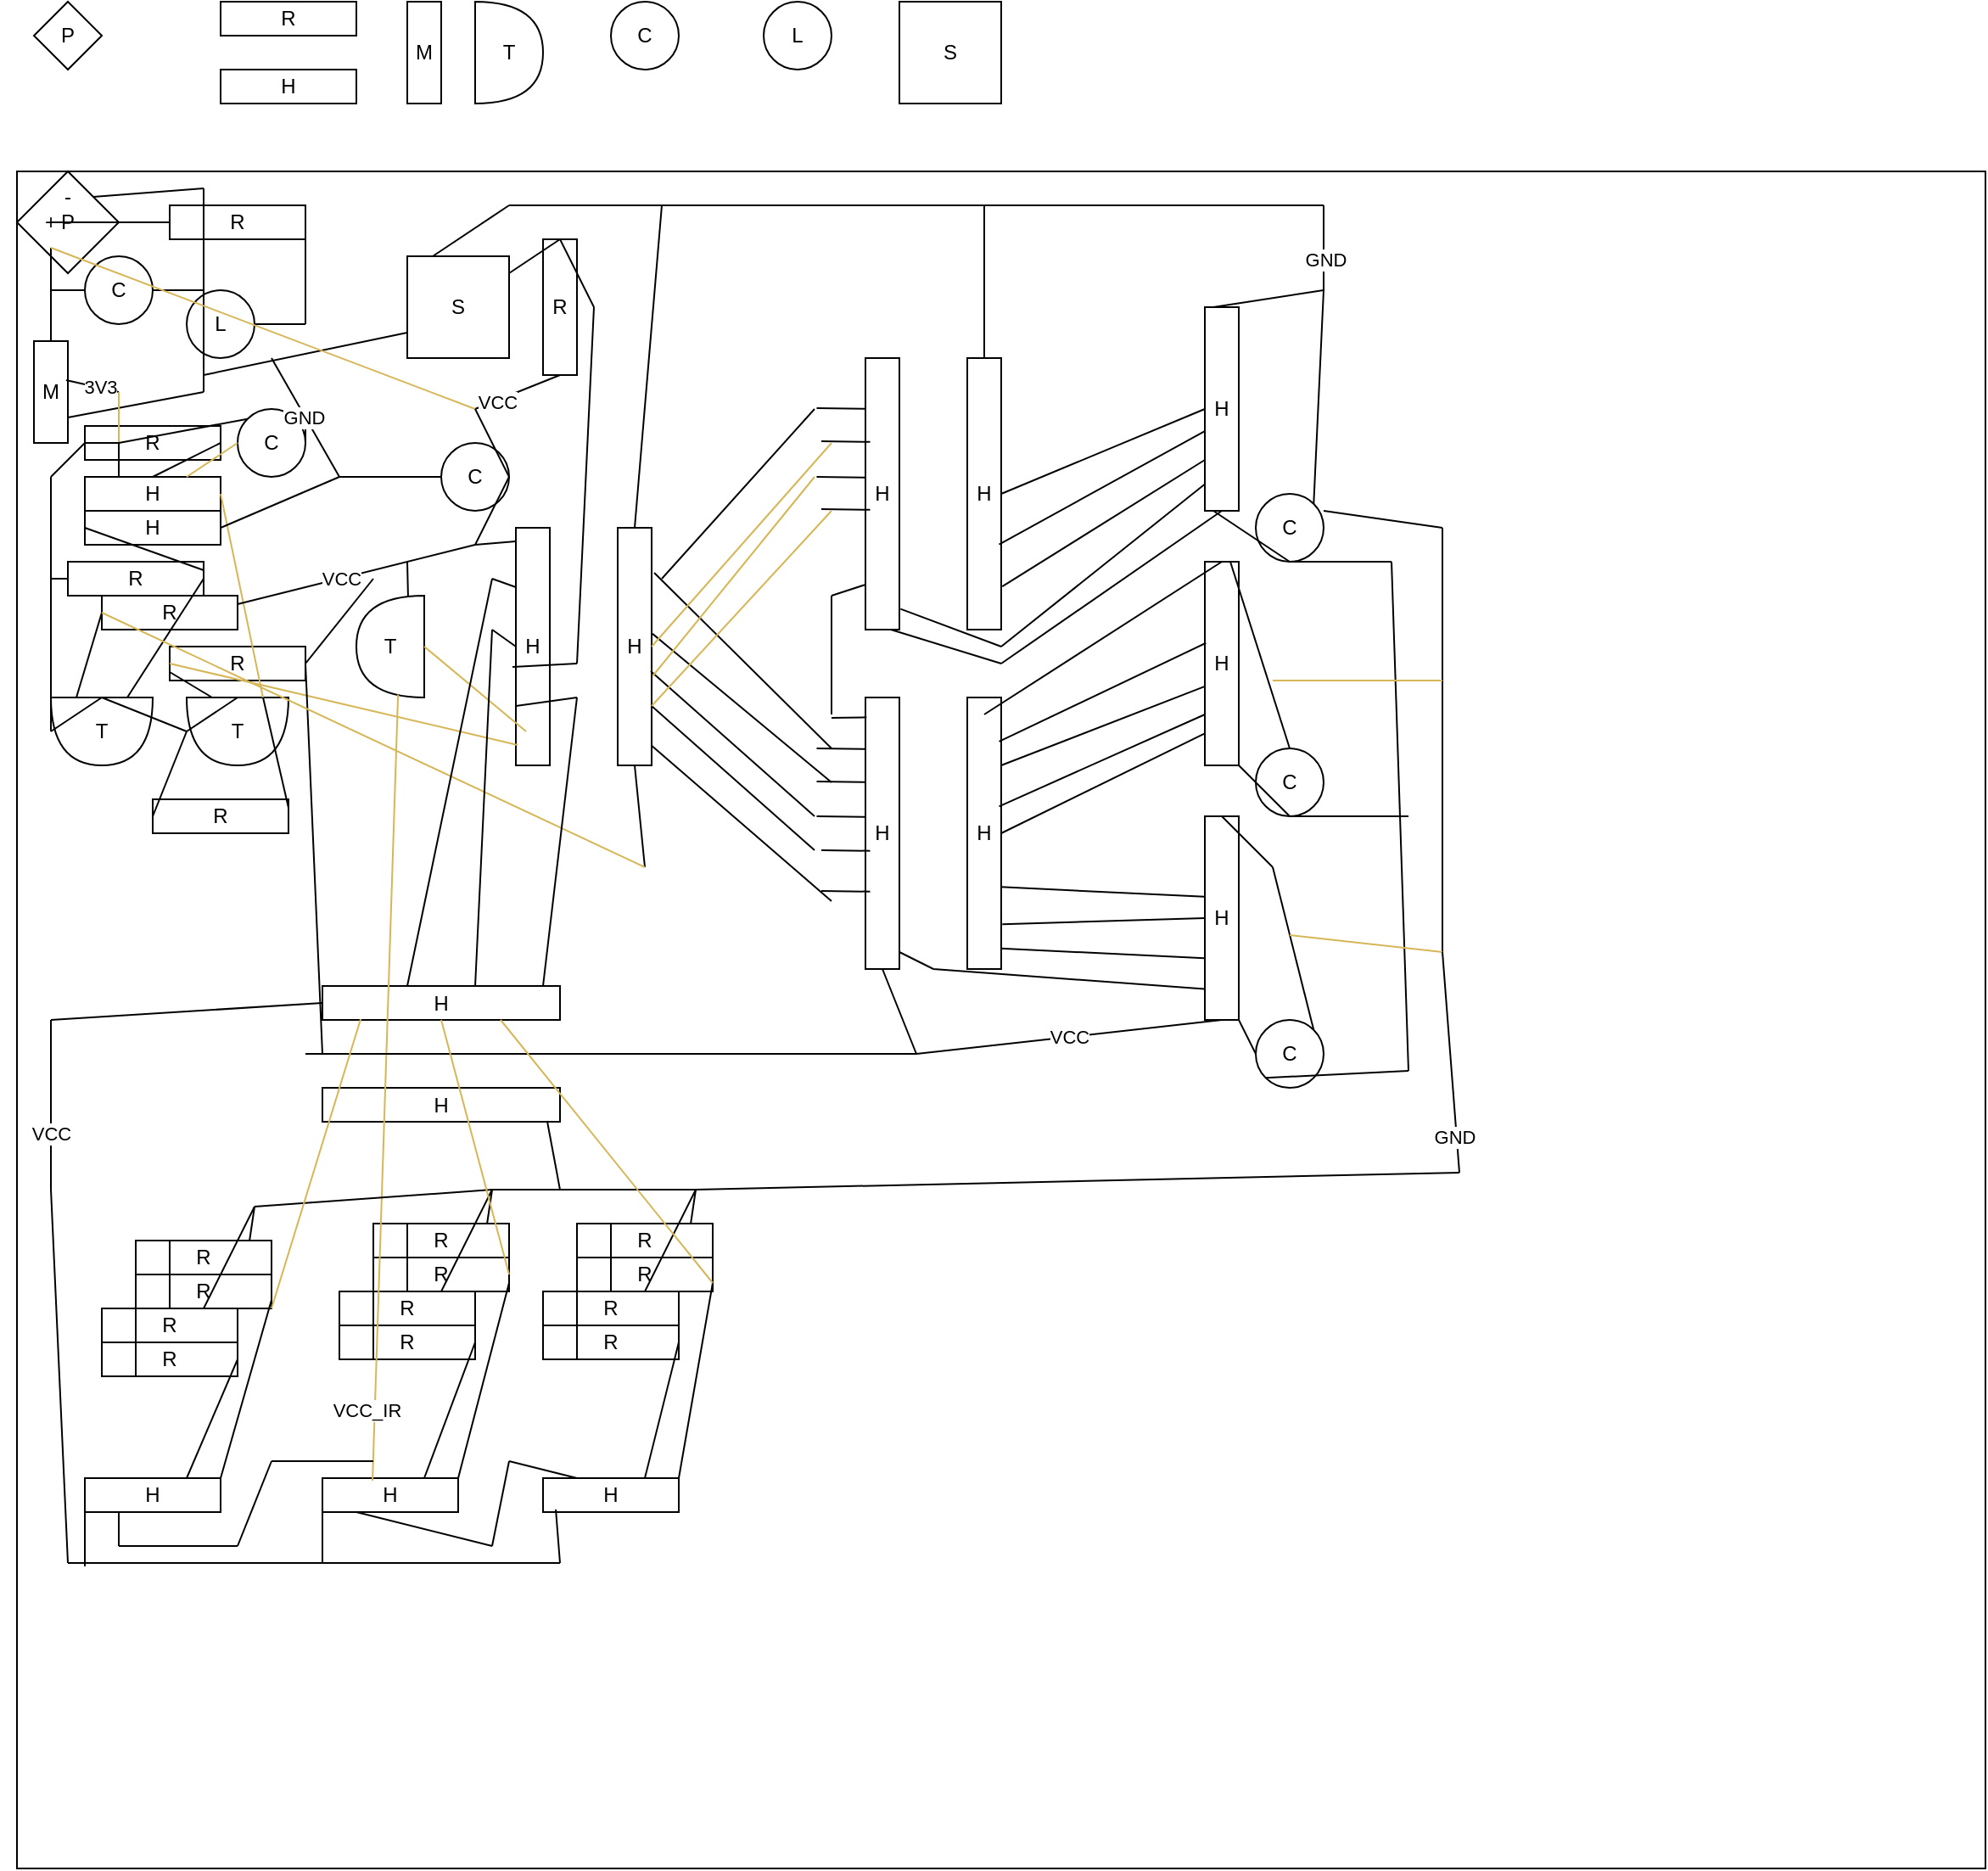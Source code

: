 <mxfile version="20.6.0" type="device"><diagram id="hgg7SC2XMG19Kcdc0TOF" name="Page-1"><mxGraphModel dx="998" dy="642" grid="1" gridSize="10" guides="1" tooltips="1" connect="1" arrows="1" fold="1" page="1" pageScale="1" pageWidth="827" pageHeight="1169" math="0" shadow="0"><root><mxCell id="0"/><mxCell id="1" parent="0"/><mxCell id="Y5Tw5G5Otas9ZA9zxm_M-20" value="" style="rounded=0;whiteSpace=wrap;html=1;fillColor=none;movable=0;resizable=0;rotatable=0;deletable=0;editable=0;connectable=0;" vertex="1" parent="1"><mxGeometry x="80" y="160" width="1160" height="1000" as="geometry"/></mxCell><mxCell id="Y5Tw5G5Otas9ZA9zxm_M-1" value="R" style="rounded=0;whiteSpace=wrap;html=1;" vertex="1" parent="1"><mxGeometry x="200" y="60" width="80" height="20" as="geometry"/></mxCell><mxCell id="Y5Tw5G5Otas9ZA9zxm_M-2" value="P" style="rhombus;whiteSpace=wrap;html=1;" vertex="1" parent="1"><mxGeometry x="90" y="60" width="40" height="40" as="geometry"/></mxCell><mxCell id="Y5Tw5G5Otas9ZA9zxm_M-12" value="T" style="shape=or;whiteSpace=wrap;html=1;" vertex="1" parent="1"><mxGeometry x="350" y="60" width="40" height="60" as="geometry"/></mxCell><mxCell id="Y5Tw5G5Otas9ZA9zxm_M-13" value="C" style="ellipse;whiteSpace=wrap;html=1;aspect=fixed;" vertex="1" parent="1"><mxGeometry x="430" y="60" width="40" height="40" as="geometry"/></mxCell><mxCell id="Y5Tw5G5Otas9ZA9zxm_M-14" value="L" style="ellipse;whiteSpace=wrap;html=1;aspect=fixed;" vertex="1" parent="1"><mxGeometry x="520" y="60" width="40" height="40" as="geometry"/></mxCell><mxCell id="Y5Tw5G5Otas9ZA9zxm_M-15" value="M" style="rounded=0;whiteSpace=wrap;html=1;" vertex="1" parent="1"><mxGeometry x="310" y="60" width="20" height="60" as="geometry"/></mxCell><mxCell id="Y5Tw5G5Otas9ZA9zxm_M-16" value="S" style="whiteSpace=wrap;html=1;aspect=fixed;" vertex="1" parent="1"><mxGeometry x="600" y="60" width="60" height="60" as="geometry"/></mxCell><mxCell id="Y5Tw5G5Otas9ZA9zxm_M-17" value="H" style="rounded=0;whiteSpace=wrap;html=1;" vertex="1" parent="1"><mxGeometry x="200" y="100" width="80" height="20" as="geometry"/></mxCell><mxCell id="Y5Tw5G5Otas9ZA9zxm_M-19" value="P" style="rhombus;whiteSpace=wrap;html=1;" vertex="1" parent="1"><mxGeometry x="80" y="160" width="60" height="60" as="geometry"/></mxCell><mxCell id="Y5Tw5G5Otas9ZA9zxm_M-21" value="C" style="ellipse;whiteSpace=wrap;html=1;aspect=fixed;" vertex="1" parent="1"><mxGeometry x="120" y="210" width="40" height="40" as="geometry"/></mxCell><mxCell id="Y5Tw5G5Otas9ZA9zxm_M-22" value="R" style="rounded=0;whiteSpace=wrap;html=1;" vertex="1" parent="1"><mxGeometry x="170" y="180" width="80" height="20" as="geometry"/></mxCell><mxCell id="Y5Tw5G5Otas9ZA9zxm_M-23" value="L" style="ellipse;whiteSpace=wrap;html=1;aspect=fixed;" vertex="1" parent="1"><mxGeometry x="180" y="230" width="40" height="40" as="geometry"/></mxCell><mxCell id="Y5Tw5G5Otas9ZA9zxm_M-40" value="M" style="rounded=0;whiteSpace=wrap;html=1;" vertex="1" parent="1"><mxGeometry x="90" y="260" width="20" height="60" as="geometry"/></mxCell><mxCell id="Y5Tw5G5Otas9ZA9zxm_M-41" value="" style="group" vertex="1" connectable="0" parent="1"><mxGeometry x="120" y="340" width="80" height="40" as="geometry"/></mxCell><mxCell id="Y5Tw5G5Otas9ZA9zxm_M-24" value="H" style="rounded=0;whiteSpace=wrap;html=1;" vertex="1" parent="Y5Tw5G5Otas9ZA9zxm_M-41"><mxGeometry width="80" height="20" as="geometry"/></mxCell><mxCell id="Y5Tw5G5Otas9ZA9zxm_M-25" value="H" style="rounded=0;whiteSpace=wrap;html=1;" vertex="1" parent="Y5Tw5G5Otas9ZA9zxm_M-41"><mxGeometry y="20" width="80" height="20" as="geometry"/></mxCell><mxCell id="Y5Tw5G5Otas9ZA9zxm_M-45" value="" style="endArrow=none;html=1;rounded=0;exitX=1;exitY=0;exitDx=0;exitDy=0;" edge="1" parent="1" source="Y5Tw5G5Otas9ZA9zxm_M-19"><mxGeometry width="50" height="50" relative="1" as="geometry"><mxPoint x="540" y="350" as="sourcePoint"/><mxPoint x="190" y="170" as="targetPoint"/></mxGeometry></mxCell><mxCell id="Y5Tw5G5Otas9ZA9zxm_M-46" value="" style="endArrow=none;html=1;rounded=0;" edge="1" parent="1"><mxGeometry width="50" height="50" relative="1" as="geometry"><mxPoint x="190" y="170" as="sourcePoint"/><mxPoint x="190" y="290" as="targetPoint"/></mxGeometry></mxCell><mxCell id="Y5Tw5G5Otas9ZA9zxm_M-48" value="-" style="text;html=1;strokeColor=none;fillColor=none;align=center;verticalAlign=middle;whiteSpace=wrap;rounded=0;" vertex="1" parent="1"><mxGeometry x="80" y="160" width="60" height="30" as="geometry"/></mxCell><mxCell id="Y5Tw5G5Otas9ZA9zxm_M-49" value="+" style="text;html=1;strokeColor=none;fillColor=none;align=center;verticalAlign=middle;whiteSpace=wrap;rounded=0;" vertex="1" parent="1"><mxGeometry x="70" y="175" width="60" height="30" as="geometry"/></mxCell><mxCell id="Y5Tw5G5Otas9ZA9zxm_M-50" value="" style="endArrow=none;html=1;rounded=0;exitX=0.5;exitY=0.5;exitDx=0;exitDy=0;entryX=0;entryY=0.5;entryDx=0;entryDy=0;exitPerimeter=0;" edge="1" parent="1" source="Y5Tw5G5Otas9ZA9zxm_M-49" target="Y5Tw5G5Otas9ZA9zxm_M-22"><mxGeometry width="50" height="50" relative="1" as="geometry"><mxPoint x="540" y="350" as="sourcePoint"/><mxPoint x="590" y="300" as="targetPoint"/></mxGeometry></mxCell><mxCell id="Y5Tw5G5Otas9ZA9zxm_M-51" value="" style="endArrow=none;html=1;rounded=0;exitX=0.5;exitY=1;exitDx=0;exitDy=0;entryX=0.5;entryY=0;entryDx=0;entryDy=0;" edge="1" parent="1" source="Y5Tw5G5Otas9ZA9zxm_M-49" target="Y5Tw5G5Otas9ZA9zxm_M-40"><mxGeometry width="50" height="50" relative="1" as="geometry"><mxPoint x="540" y="350" as="sourcePoint"/><mxPoint x="590" y="300" as="targetPoint"/></mxGeometry></mxCell><mxCell id="Y5Tw5G5Otas9ZA9zxm_M-52" value="" style="endArrow=none;html=1;rounded=0;exitX=1;exitY=0.75;exitDx=0;exitDy=0;" edge="1" parent="1" source="Y5Tw5G5Otas9ZA9zxm_M-40"><mxGeometry width="50" height="50" relative="1" as="geometry"><mxPoint x="540" y="350" as="sourcePoint"/><mxPoint x="190" y="290" as="targetPoint"/></mxGeometry></mxCell><mxCell id="Y5Tw5G5Otas9ZA9zxm_M-53" value="" style="endArrow=none;html=1;rounded=0;entryX=0;entryY=0.5;entryDx=0;entryDy=0;" edge="1" parent="1" target="Y5Tw5G5Otas9ZA9zxm_M-21"><mxGeometry width="50" height="50" relative="1" as="geometry"><mxPoint x="100" y="230" as="sourcePoint"/><mxPoint x="590" y="300" as="targetPoint"/></mxGeometry></mxCell><mxCell id="Y5Tw5G5Otas9ZA9zxm_M-54" value="" style="endArrow=none;html=1;rounded=0;exitX=1;exitY=0.5;exitDx=0;exitDy=0;" edge="1" parent="1" source="Y5Tw5G5Otas9ZA9zxm_M-21"><mxGeometry width="50" height="50" relative="1" as="geometry"><mxPoint x="540" y="350" as="sourcePoint"/><mxPoint x="190" y="230" as="targetPoint"/></mxGeometry></mxCell><mxCell id="Y5Tw5G5Otas9ZA9zxm_M-55" value="" style="endArrow=none;html=1;rounded=0;exitX=1;exitY=0.5;exitDx=0;exitDy=0;" edge="1" parent="1" source="Y5Tw5G5Otas9ZA9zxm_M-22"><mxGeometry width="50" height="50" relative="1" as="geometry"><mxPoint x="540" y="350" as="sourcePoint"/><mxPoint x="250" y="250" as="targetPoint"/></mxGeometry></mxCell><mxCell id="Y5Tw5G5Otas9ZA9zxm_M-56" value="" style="endArrow=none;html=1;rounded=0;exitX=1;exitY=0.5;exitDx=0;exitDy=0;" edge="1" parent="1" source="Y5Tw5G5Otas9ZA9zxm_M-23"><mxGeometry width="50" height="50" relative="1" as="geometry"><mxPoint x="540" y="350" as="sourcePoint"/><mxPoint x="250" y="250" as="targetPoint"/></mxGeometry></mxCell><mxCell id="Y5Tw5G5Otas9ZA9zxm_M-57" value="" style="endArrow=none;html=1;rounded=0;" edge="1" parent="1"><mxGeometry width="50" height="50" relative="1" as="geometry"><mxPoint x="190" y="250" as="sourcePoint"/><mxPoint x="190" y="250" as="targetPoint"/></mxGeometry></mxCell><mxCell id="Y5Tw5G5Otas9ZA9zxm_M-61" value="" style="group" vertex="1" connectable="0" parent="1"><mxGeometry x="374" y="370" width="80" height="140" as="geometry"/></mxCell><mxCell id="Y5Tw5G5Otas9ZA9zxm_M-59" value="H" style="rounded=0;whiteSpace=wrap;html=1;" vertex="1" parent="Y5Tw5G5Otas9ZA9zxm_M-61"><mxGeometry width="20" height="140" as="geometry"/></mxCell><mxCell id="Y5Tw5G5Otas9ZA9zxm_M-60" value="H" style="rounded=0;whiteSpace=wrap;html=1;" vertex="1" parent="Y5Tw5G5Otas9ZA9zxm_M-61"><mxGeometry x="60" width="20" height="140" as="geometry"/></mxCell><mxCell id="Y5Tw5G5Otas9ZA9zxm_M-62" value="R" style="rounded=0;whiteSpace=wrap;html=1;direction=south;" vertex="1" parent="1"><mxGeometry x="390" y="200" width="20" height="80" as="geometry"/></mxCell><mxCell id="Y5Tw5G5Otas9ZA9zxm_M-63" value="S" style="whiteSpace=wrap;html=1;aspect=fixed;" vertex="1" parent="1"><mxGeometry x="310" y="210" width="60" height="60" as="geometry"/></mxCell><mxCell id="Y5Tw5G5Otas9ZA9zxm_M-64" value="" style="endArrow=none;html=1;rounded=0;entryX=0;entryY=0.75;entryDx=0;entryDy=0;" edge="1" parent="1" target="Y5Tw5G5Otas9ZA9zxm_M-63"><mxGeometry width="50" height="50" relative="1" as="geometry"><mxPoint x="190" y="280" as="sourcePoint"/><mxPoint x="590" y="460" as="targetPoint"/></mxGeometry></mxCell><mxCell id="Y5Tw5G5Otas9ZA9zxm_M-65" value="" style="endArrow=none;html=1;rounded=0;entryX=0;entryY=0.5;entryDx=0;entryDy=0;" edge="1" parent="1" source="Y5Tw5G5Otas9ZA9zxm_M-63" target="Y5Tw5G5Otas9ZA9zxm_M-62"><mxGeometry width="50" height="50" relative="1" as="geometry"><mxPoint x="540" y="510" as="sourcePoint"/><mxPoint x="590" y="460" as="targetPoint"/></mxGeometry></mxCell><mxCell id="Y5Tw5G5Otas9ZA9zxm_M-69" value="" style="endArrow=none;html=1;rounded=0;exitX=1;exitY=0.5;exitDx=0;exitDy=0;" edge="1" parent="1" source="Y5Tw5G5Otas9ZA9zxm_M-62"><mxGeometry width="50" height="50" relative="1" as="geometry"><mxPoint x="540" y="570" as="sourcePoint"/><mxPoint x="350" y="300" as="targetPoint"/></mxGeometry></mxCell><mxCell id="Y5Tw5G5Otas9ZA9zxm_M-191" value="VCC" style="edgeLabel;html=1;align=center;verticalAlign=middle;resizable=0;points=[];" vertex="1" connectable="0" parent="Y5Tw5G5Otas9ZA9zxm_M-69"><mxGeometry x="0.531" y="1" relative="1" as="geometry"><mxPoint as="offset"/></mxGeometry></mxCell><mxCell id="Y5Tw5G5Otas9ZA9zxm_M-70" value="" style="endArrow=none;html=1;rounded=0;exitX=0.5;exitY=1;exitDx=0;exitDy=0;fillColor=#fff2cc;strokeColor=#d6b656;" edge="1" parent="1" source="Y5Tw5G5Otas9ZA9zxm_M-49"><mxGeometry width="50" height="50" relative="1" as="geometry"><mxPoint x="540" y="570" as="sourcePoint"/><mxPoint x="350" y="300" as="targetPoint"/></mxGeometry></mxCell><mxCell id="Y5Tw5G5Otas9ZA9zxm_M-71" value="T" style="shape=or;whiteSpace=wrap;html=1;direction=south;" vertex="1" parent="1"><mxGeometry x="100" y="470" width="60" height="40" as="geometry"/></mxCell><mxCell id="Y5Tw5G5Otas9ZA9zxm_M-72" value="T" style="shape=or;whiteSpace=wrap;html=1;direction=south;" vertex="1" parent="1"><mxGeometry x="180" y="470" width="60" height="40" as="geometry"/></mxCell><mxCell id="Y5Tw5G5Otas9ZA9zxm_M-73" value="T" style="shape=or;whiteSpace=wrap;html=1;direction=west;" vertex="1" parent="1"><mxGeometry x="280" y="410" width="40" height="60" as="geometry"/></mxCell><mxCell id="Y5Tw5G5Otas9ZA9zxm_M-74" value="R" style="rounded=0;whiteSpace=wrap;html=1;" vertex="1" parent="1"><mxGeometry x="110" y="390" width="80" height="20" as="geometry"/></mxCell><mxCell id="Y5Tw5G5Otas9ZA9zxm_M-75" value="R" style="rounded=0;whiteSpace=wrap;html=1;" vertex="1" parent="1"><mxGeometry x="130" y="410" width="80" height="20" as="geometry"/></mxCell><mxCell id="Y5Tw5G5Otas9ZA9zxm_M-82" value="R" style="rounded=0;whiteSpace=wrap;html=1;" vertex="1" parent="1"><mxGeometry x="170" y="440" width="80" height="20" as="geometry"/></mxCell><mxCell id="Y5Tw5G5Otas9ZA9zxm_M-83" value="R" style="rounded=0;whiteSpace=wrap;html=1;" vertex="1" parent="1"><mxGeometry x="160" y="530" width="80" height="20" as="geometry"/></mxCell><mxCell id="Y5Tw5G5Otas9ZA9zxm_M-85" value="C" style="ellipse;whiteSpace=wrap;html=1;aspect=fixed;direction=east;" vertex="1" parent="1"><mxGeometry x="210" y="300" width="40" height="40" as="geometry"/></mxCell><mxCell id="Y5Tw5G5Otas9ZA9zxm_M-86" value="C" style="ellipse;whiteSpace=wrap;html=1;aspect=fixed;" vertex="1" parent="1"><mxGeometry x="330" y="320" width="40" height="40" as="geometry"/></mxCell><mxCell id="Y5Tw5G5Otas9ZA9zxm_M-133" value="" style="endArrow=none;html=1;rounded=0;exitX=1;exitY=0.5;exitDx=0;exitDy=0;" edge="1" parent="1" source="Y5Tw5G5Otas9ZA9zxm_M-85"><mxGeometry width="50" height="50" relative="1" as="geometry"><mxPoint x="540" y="470" as="sourcePoint"/><mxPoint x="250" y="310" as="targetPoint"/></mxGeometry></mxCell><mxCell id="Y5Tw5G5Otas9ZA9zxm_M-134" value="" style="endArrow=none;html=1;rounded=0;entryX=0;entryY=0.5;entryDx=0;entryDy=0;" edge="1" parent="1" target="Y5Tw5G5Otas9ZA9zxm_M-86"><mxGeometry width="50" height="50" relative="1" as="geometry"><mxPoint x="270" y="340" as="sourcePoint"/><mxPoint x="590" y="420" as="targetPoint"/></mxGeometry></mxCell><mxCell id="Y5Tw5G5Otas9ZA9zxm_M-138" value="R" style="rounded=0;whiteSpace=wrap;html=1;direction=east;" vertex="1" parent="1"><mxGeometry x="120" y="310" width="80" height="20" as="geometry"/></mxCell><mxCell id="Y5Tw5G5Otas9ZA9zxm_M-142" value="" style="endArrow=none;html=1;rounded=0;exitX=1;exitY=0.5;exitDx=0;exitDy=0;fillColor=#fff2cc;strokeColor=#d6b656;entryX=0;entryY=0.25;entryDx=0;entryDy=0;entryPerimeter=0;" edge="1" parent="1" source="Y5Tw5G5Otas9ZA9zxm_M-24" target="Y5Tw5G5Otas9ZA9zxm_M-72"><mxGeometry width="50" height="50" relative="1" as="geometry"><mxPoint x="540" y="470" as="sourcePoint"/><mxPoint x="180" y="390" as="targetPoint"/></mxGeometry></mxCell><mxCell id="Y5Tw5G5Otas9ZA9zxm_M-145" value="" style="endArrow=none;html=1;rounded=0;exitX=0.95;exitY=0.383;exitDx=0;exitDy=0;exitPerimeter=0;" edge="1" parent="1" source="Y5Tw5G5Otas9ZA9zxm_M-40"><mxGeometry width="50" height="50" relative="1" as="geometry"><mxPoint x="540" y="470" as="sourcePoint"/><mxPoint x="140" y="290" as="targetPoint"/></mxGeometry></mxCell><mxCell id="Y5Tw5G5Otas9ZA9zxm_M-178" value="3V3" style="edgeLabel;html=1;align=center;verticalAlign=middle;resizable=0;points=[];" vertex="1" connectable="0" parent="Y5Tw5G5Otas9ZA9zxm_M-145"><mxGeometry x="0.269" y="1" relative="1" as="geometry"><mxPoint as="offset"/></mxGeometry></mxCell><mxCell id="Y5Tw5G5Otas9ZA9zxm_M-146" value="" style="endArrow=none;html=1;rounded=0;fillColor=#fff2cc;strokeColor=#d6b656;" edge="1" parent="1"><mxGeometry width="50" height="50" relative="1" as="geometry"><mxPoint x="140" y="290" as="sourcePoint"/><mxPoint x="140" y="320" as="targetPoint"/></mxGeometry></mxCell><mxCell id="Y5Tw5G5Otas9ZA9zxm_M-148" value="" style="endArrow=none;html=1;rounded=0;entryX=0.25;entryY=0;entryDx=0;entryDy=0;" edge="1" parent="1" target="Y5Tw5G5Otas9ZA9zxm_M-24"><mxGeometry width="50" height="50" relative="1" as="geometry"><mxPoint x="140" y="320" as="sourcePoint"/><mxPoint x="590" y="420" as="targetPoint"/></mxGeometry></mxCell><mxCell id="Y5Tw5G5Otas9ZA9zxm_M-151" value="" style="endArrow=none;html=1;rounded=0;entryX=1;entryY=0.5;entryDx=0;entryDy=0;" edge="1" parent="1" target="Y5Tw5G5Otas9ZA9zxm_M-86"><mxGeometry width="50" height="50" relative="1" as="geometry"><mxPoint x="350" y="300" as="sourcePoint"/><mxPoint x="590" y="420" as="targetPoint"/></mxGeometry></mxCell><mxCell id="Y5Tw5G5Otas9ZA9zxm_M-152" value="" style="endArrow=none;html=1;rounded=0;entryX=0;entryY=0.5;entryDx=0;entryDy=0;entryPerimeter=0;" edge="1" parent="1" target="Y5Tw5G5Otas9ZA9zxm_M-71"><mxGeometry width="50" height="50" relative="1" as="geometry"><mxPoint x="100" y="490" as="sourcePoint"/><mxPoint x="590" y="420" as="targetPoint"/></mxGeometry></mxCell><mxCell id="Y5Tw5G5Otas9ZA9zxm_M-153" value="" style="endArrow=none;html=1;rounded=0;exitX=1;exitY=0.5;exitDx=0;exitDy=0;" edge="1" parent="1" source="Y5Tw5G5Otas9ZA9zxm_M-25"><mxGeometry width="50" height="50" relative="1" as="geometry"><mxPoint x="540" y="470" as="sourcePoint"/><mxPoint x="270" y="340" as="targetPoint"/></mxGeometry></mxCell><mxCell id="Y5Tw5G5Otas9ZA9zxm_M-154" value="" style="endArrow=none;html=1;rounded=0;exitX=1;exitY=0.25;exitDx=0;exitDy=0;" edge="1" parent="1" source="Y5Tw5G5Otas9ZA9zxm_M-75"><mxGeometry width="50" height="50" relative="1" as="geometry"><mxPoint x="540" y="470" as="sourcePoint"/><mxPoint x="350" y="380" as="targetPoint"/></mxGeometry></mxCell><mxCell id="Y5Tw5G5Otas9ZA9zxm_M-177" value="VCC" style="edgeLabel;html=1;align=center;verticalAlign=middle;resizable=0;points=[];" vertex="1" connectable="0" parent="Y5Tw5G5Otas9ZA9zxm_M-154"><mxGeometry x="-0.126" y="1" relative="1" as="geometry"><mxPoint y="1" as="offset"/></mxGeometry></mxCell><mxCell id="Y5Tw5G5Otas9ZA9zxm_M-156" value="" style="endArrow=none;html=1;rounded=0;exitX=0;exitY=0.5;exitDx=0;exitDy=0;exitPerimeter=0;entryX=0.3;entryY=0.857;entryDx=0;entryDy=0;entryPerimeter=0;fillColor=#fff2cc;strokeColor=#d6b656;" edge="1" parent="1" source="Y5Tw5G5Otas9ZA9zxm_M-73" target="Y5Tw5G5Otas9ZA9zxm_M-59"><mxGeometry width="50" height="50" relative="1" as="geometry"><mxPoint x="540" y="470" as="sourcePoint"/><mxPoint x="370" y="490" as="targetPoint"/></mxGeometry></mxCell><mxCell id="Y5Tw5G5Otas9ZA9zxm_M-157" value="" style="endArrow=none;html=1;rounded=0;exitX=0;exitY=0.5;exitDx=0;exitDy=0;" edge="1" parent="1" source="Y5Tw5G5Otas9ZA9zxm_M-138"><mxGeometry width="50" height="50" relative="1" as="geometry"><mxPoint x="540" y="470" as="sourcePoint"/><mxPoint x="140" y="320" as="targetPoint"/></mxGeometry></mxCell><mxCell id="Y5Tw5G5Otas9ZA9zxm_M-158" value="" style="endArrow=none;html=1;rounded=0;exitX=1;exitY=0.5;exitDx=0;exitDy=0;entryX=0.5;entryY=0;entryDx=0;entryDy=0;fillColor=#fff2cc;strokeColor=#000000;" edge="1" parent="1" source="Y5Tw5G5Otas9ZA9zxm_M-138" target="Y5Tw5G5Otas9ZA9zxm_M-24"><mxGeometry width="50" height="50" relative="1" as="geometry"><mxPoint x="540" y="470" as="sourcePoint"/><mxPoint x="590" y="420" as="targetPoint"/></mxGeometry></mxCell><mxCell id="Y5Tw5G5Otas9ZA9zxm_M-160" value="" style="endArrow=none;html=1;rounded=0;exitX=0;exitY=0.5;exitDx=0;exitDy=0;entryX=1;entryY=0.25;entryDx=0;entryDy=0;" edge="1" parent="1" source="Y5Tw5G5Otas9ZA9zxm_M-25" target="Y5Tw5G5Otas9ZA9zxm_M-74"><mxGeometry width="50" height="50" relative="1" as="geometry"><mxPoint x="540" y="520" as="sourcePoint"/><mxPoint x="130" y="420" as="targetPoint"/></mxGeometry></mxCell><mxCell id="Y5Tw5G5Otas9ZA9zxm_M-162" value="" style="endArrow=none;html=1;rounded=0;" edge="1" parent="1"><mxGeometry width="50" height="50" relative="1" as="geometry"><mxPoint x="270" y="340" as="sourcePoint"/><mxPoint x="230" y="270" as="targetPoint"/></mxGeometry></mxCell><mxCell id="Y5Tw5G5Otas9ZA9zxm_M-176" value="GND" style="edgeLabel;html=1;align=center;verticalAlign=middle;resizable=0;points=[];" vertex="1" connectable="0" parent="Y5Tw5G5Otas9ZA9zxm_M-162"><mxGeometry x="0.02" y="1" relative="1" as="geometry"><mxPoint as="offset"/></mxGeometry></mxCell><mxCell id="Y5Tw5G5Otas9ZA9zxm_M-163" value="" style="endArrow=none;html=1;rounded=0;entryX=1;entryY=0.5;entryDx=0;entryDy=0;" edge="1" parent="1" target="Y5Tw5G5Otas9ZA9zxm_M-86"><mxGeometry width="50" height="50" relative="1" as="geometry"><mxPoint x="350" y="380" as="sourcePoint"/><mxPoint x="590" y="470" as="targetPoint"/></mxGeometry></mxCell><mxCell id="Y5Tw5G5Otas9ZA9zxm_M-164" value="" style="endArrow=none;html=1;rounded=0;exitX=1;exitY=0.5;exitDx=0;exitDy=0;entryX=0;entryY=0.25;entryDx=0;entryDy=0;entryPerimeter=0;" edge="1" parent="1" source="Y5Tw5G5Otas9ZA9zxm_M-74" target="Y5Tw5G5Otas9ZA9zxm_M-71"><mxGeometry width="50" height="50" relative="1" as="geometry"><mxPoint x="540" y="520" as="sourcePoint"/><mxPoint x="590" y="470" as="targetPoint"/></mxGeometry></mxCell><mxCell id="Y5Tw5G5Otas9ZA9zxm_M-165" value="" style="endArrow=none;html=1;rounded=0;exitX=0;exitY=0.5;exitDx=0;exitDy=0;entryX=0;entryY=0.75;entryDx=0;entryDy=0;entryPerimeter=0;" edge="1" parent="1" source="Y5Tw5G5Otas9ZA9zxm_M-75" target="Y5Tw5G5Otas9ZA9zxm_M-71"><mxGeometry width="50" height="50" relative="1" as="geometry"><mxPoint x="540" y="520" as="sourcePoint"/><mxPoint x="590" y="470" as="targetPoint"/></mxGeometry></mxCell><mxCell id="Y5Tw5G5Otas9ZA9zxm_M-166" value="" style="endArrow=none;html=1;rounded=0;exitX=0;exitY=0.25;exitDx=0;exitDy=0;exitPerimeter=0;entryX=1;entryY=0.25;entryDx=0;entryDy=0;" edge="1" parent="1" source="Y5Tw5G5Otas9ZA9zxm_M-72" target="Y5Tw5G5Otas9ZA9zxm_M-83"><mxGeometry width="50" height="50" relative="1" as="geometry"><mxPoint x="540" y="520" as="sourcePoint"/><mxPoint x="590" y="470" as="targetPoint"/></mxGeometry></mxCell><mxCell id="Y5Tw5G5Otas9ZA9zxm_M-172" value="" style="endArrow=none;html=1;rounded=0;entryX=0;entryY=0.057;entryDx=0;entryDy=0;entryPerimeter=0;" edge="1" parent="1" target="Y5Tw5G5Otas9ZA9zxm_M-59"><mxGeometry width="50" height="50" relative="1" as="geometry"><mxPoint x="350" y="380" as="sourcePoint"/><mxPoint x="590" y="470" as="targetPoint"/></mxGeometry></mxCell><mxCell id="Y5Tw5G5Otas9ZA9zxm_M-179" value="" style="endArrow=none;html=1;rounded=0;" edge="1" parent="1"><mxGeometry width="50" height="50" relative="1" as="geometry"><mxPoint x="100" y="340" as="sourcePoint"/><mxPoint x="100" y="490" as="targetPoint"/></mxGeometry></mxCell><mxCell id="Y5Tw5G5Otas9ZA9zxm_M-180" value="" style="endArrow=none;html=1;rounded=0;entryX=0;entryY=0.5;entryDx=0;entryDy=0;" edge="1" parent="1" target="Y5Tw5G5Otas9ZA9zxm_M-138"><mxGeometry width="50" height="50" relative="1" as="geometry"><mxPoint x="100" y="340" as="sourcePoint"/><mxPoint x="590" y="470" as="targetPoint"/></mxGeometry></mxCell><mxCell id="Y5Tw5G5Otas9ZA9zxm_M-181" value="" style="endArrow=none;html=1;rounded=0;exitX=0;exitY=0.5;exitDx=0;exitDy=0;exitPerimeter=0;" edge="1" parent="1" source="Y5Tw5G5Otas9ZA9zxm_M-71"><mxGeometry width="50" height="50" relative="1" as="geometry"><mxPoint x="540" y="520" as="sourcePoint"/><mxPoint x="180" y="490" as="targetPoint"/></mxGeometry></mxCell><mxCell id="Y5Tw5G5Otas9ZA9zxm_M-182" value="" style="endArrow=none;html=1;rounded=0;entryX=0;entryY=0;entryDx=0;entryDy=0;" edge="1" parent="1" target="Y5Tw5G5Otas9ZA9zxm_M-85"><mxGeometry width="50" height="50" relative="1" as="geometry"><mxPoint x="140" y="320" as="sourcePoint"/><mxPoint x="590" y="470" as="targetPoint"/></mxGeometry></mxCell><mxCell id="Y5Tw5G5Otas9ZA9zxm_M-183" value="" style="endArrow=none;html=1;rounded=0;exitX=0;exitY=0.5;exitDx=0;exitDy=0;" edge="1" parent="1" source="Y5Tw5G5Otas9ZA9zxm_M-74"><mxGeometry width="50" height="50" relative="1" as="geometry"><mxPoint x="540" y="520" as="sourcePoint"/><mxPoint x="100" y="400" as="targetPoint"/></mxGeometry></mxCell><mxCell id="Y5Tw5G5Otas9ZA9zxm_M-184" value="" style="endArrow=none;html=1;rounded=0;exitX=0.75;exitY=0;exitDx=0;exitDy=0;entryX=0;entryY=0.5;entryDx=0;entryDy=0;fillColor=#fff2cc;strokeColor=#d6b656;" edge="1" parent="1" source="Y5Tw5G5Otas9ZA9zxm_M-24" target="Y5Tw5G5Otas9ZA9zxm_M-85"><mxGeometry width="50" height="50" relative="1" as="geometry"><mxPoint x="540" y="520" as="sourcePoint"/><mxPoint x="590" y="470" as="targetPoint"/></mxGeometry></mxCell><mxCell id="Y5Tw5G5Otas9ZA9zxm_M-185" value="" style="endArrow=none;html=1;rounded=0;strokeColor=#000000;entryX=0;entryY=0.5;entryDx=0;entryDy=0;entryPerimeter=0;" edge="1" parent="1" target="Y5Tw5G5Otas9ZA9zxm_M-72"><mxGeometry width="50" height="50" relative="1" as="geometry"><mxPoint x="180" y="490" as="sourcePoint"/><mxPoint x="590" y="470" as="targetPoint"/></mxGeometry></mxCell><mxCell id="Y5Tw5G5Otas9ZA9zxm_M-186" value="" style="endArrow=none;html=1;rounded=0;strokeColor=#000000;entryX=0;entryY=0.5;entryDx=0;entryDy=0;" edge="1" parent="1" target="Y5Tw5G5Otas9ZA9zxm_M-83"><mxGeometry width="50" height="50" relative="1" as="geometry"><mxPoint x="180" y="490" as="sourcePoint"/><mxPoint x="590" y="470" as="targetPoint"/></mxGeometry></mxCell><mxCell id="Y5Tw5G5Otas9ZA9zxm_M-187" value="" style="endArrow=none;html=1;rounded=0;strokeColor=#000000;entryX=1;entryY=0.5;entryDx=0;entryDy=0;" edge="1" parent="1" target="Y5Tw5G5Otas9ZA9zxm_M-82"><mxGeometry width="50" height="50" relative="1" as="geometry"><mxPoint x="290" y="400" as="sourcePoint"/><mxPoint x="250" y="550" as="targetPoint"/></mxGeometry></mxCell><mxCell id="Y5Tw5G5Otas9ZA9zxm_M-190" value="" style="endArrow=none;html=1;rounded=0;strokeColor=#000000;exitX=0;exitY=0.75;exitDx=0;exitDy=0;entryX=0;entryY=0.75;entryDx=0;entryDy=0;entryPerimeter=0;" edge="1" parent="1" source="Y5Tw5G5Otas9ZA9zxm_M-82" target="Y5Tw5G5Otas9ZA9zxm_M-72"><mxGeometry width="50" height="50" relative="1" as="geometry"><mxPoint x="540" y="520" as="sourcePoint"/><mxPoint x="590" y="470" as="targetPoint"/></mxGeometry></mxCell><mxCell id="Y5Tw5G5Otas9ZA9zxm_M-192" value="" style="endArrow=none;html=1;rounded=0;strokeColor=#d6b656;exitX=0;exitY=0.5;exitDx=0;exitDy=0;fillColor=#fff2cc;entryX=0.05;entryY=0.914;entryDx=0;entryDy=0;entryPerimeter=0;" edge="1" parent="1" source="Y5Tw5G5Otas9ZA9zxm_M-82" target="Y5Tw5G5Otas9ZA9zxm_M-59"><mxGeometry width="50" height="50" relative="1" as="geometry"><mxPoint x="540" y="520" as="sourcePoint"/><mxPoint x="370" y="500" as="targetPoint"/></mxGeometry></mxCell><mxCell id="Y5Tw5G5Otas9ZA9zxm_M-196" value="" style="endArrow=none;html=1;rounded=0;strokeColor=#000000;exitX=0.238;exitY=0.992;exitDx=0;exitDy=0;exitPerimeter=0;" edge="1" parent="1" source="Y5Tw5G5Otas9ZA9zxm_M-73"><mxGeometry width="50" height="50" relative="1" as="geometry"><mxPoint x="540" y="520" as="sourcePoint"/><mxPoint x="310" y="390" as="targetPoint"/></mxGeometry></mxCell><mxCell id="Y5Tw5G5Otas9ZA9zxm_M-197" value="" style="endArrow=none;html=1;rounded=0;strokeColor=#000000;exitX=0;exitY=0.75;exitDx=0;exitDy=0;" edge="1" parent="1" source="Y5Tw5G5Otas9ZA9zxm_M-59"><mxGeometry width="50" height="50" relative="1" as="geometry"><mxPoint x="540" y="520" as="sourcePoint"/><mxPoint x="410" y="470" as="targetPoint"/></mxGeometry></mxCell><mxCell id="Y5Tw5G5Otas9ZA9zxm_M-198" value="" style="endArrow=none;html=1;rounded=0;strokeColor=#000000;exitX=-0.1;exitY=0.586;exitDx=0;exitDy=0;exitPerimeter=0;" edge="1" parent="1" source="Y5Tw5G5Otas9ZA9zxm_M-59"><mxGeometry width="50" height="50" relative="1" as="geometry"><mxPoint x="540" y="520" as="sourcePoint"/><mxPoint x="410" y="450" as="targetPoint"/></mxGeometry></mxCell><mxCell id="Y5Tw5G5Otas9ZA9zxm_M-201" value="" style="endArrow=none;html=1;rounded=0;strokeColor=#000000;fillColor=#fff2cc;" edge="1" parent="1"><mxGeometry width="50" height="50" relative="1" as="geometry"><mxPoint x="410" y="450" as="sourcePoint"/><mxPoint x="420" y="240" as="targetPoint"/></mxGeometry></mxCell><mxCell id="Y5Tw5G5Otas9ZA9zxm_M-202" value="" style="endArrow=none;html=1;rounded=0;strokeColor=#000000;" edge="1" parent="1"><mxGeometry width="50" height="50" relative="1" as="geometry"><mxPoint x="420" y="240" as="sourcePoint"/><mxPoint x="400" y="200" as="targetPoint"/></mxGeometry></mxCell><mxCell id="Y5Tw5G5Otas9ZA9zxm_M-205" value="H" style="rounded=0;whiteSpace=wrap;html=1;direction=south;" vertex="1" parent="1"><mxGeometry x="780" y="240" width="20" height="120" as="geometry"/></mxCell><mxCell id="Y5Tw5G5Otas9ZA9zxm_M-212" value="" style="group;rotation=-180;" vertex="1" connectable="0" parent="1"><mxGeometry x="260" y="640" width="140" height="80" as="geometry"/></mxCell><mxCell id="Y5Tw5G5Otas9ZA9zxm_M-211" value="" style="group;rotation=-180;" vertex="1" connectable="0" parent="Y5Tw5G5Otas9ZA9zxm_M-212"><mxGeometry width="140" height="80" as="geometry"/></mxCell><mxCell id="Y5Tw5G5Otas9ZA9zxm_M-207" value="H" style="rounded=0;whiteSpace=wrap;html=1;direction=south;rotation=-180;" vertex="1" parent="Y5Tw5G5Otas9ZA9zxm_M-211"><mxGeometry y="60" width="140" height="20" as="geometry"/></mxCell><mxCell id="Y5Tw5G5Otas9ZA9zxm_M-208" value="H" style="rounded=0;whiteSpace=wrap;html=1;direction=south;rotation=-180;" vertex="1" parent="Y5Tw5G5Otas9ZA9zxm_M-212"><mxGeometry width="140" height="20" as="geometry"/></mxCell><mxCell id="Y5Tw5G5Otas9ZA9zxm_M-214" value="" style="endArrow=none;html=1;rounded=0;strokeColor=#000000;exitX=0;exitY=0.5;exitDx=0;exitDy=0;" edge="1" parent="1" source="Y5Tw5G5Otas9ZA9zxm_M-59"><mxGeometry width="50" height="50" relative="1" as="geometry"><mxPoint x="540" y="620" as="sourcePoint"/><mxPoint x="360" y="430" as="targetPoint"/></mxGeometry></mxCell><mxCell id="Y5Tw5G5Otas9ZA9zxm_M-215" value="" style="endArrow=none;html=1;rounded=0;strokeColor=#000000;exitX=0;exitY=0.25;exitDx=0;exitDy=0;" edge="1" parent="1" source="Y5Tw5G5Otas9ZA9zxm_M-59"><mxGeometry width="50" height="50" relative="1" as="geometry"><mxPoint x="540" y="620" as="sourcePoint"/><mxPoint x="360" y="400" as="targetPoint"/></mxGeometry></mxCell><mxCell id="Y5Tw5G5Otas9ZA9zxm_M-216" value="" style="endArrow=none;html=1;rounded=0;strokeColor=#000000;" edge="1" parent="1"><mxGeometry width="50" height="50" relative="1" as="geometry"><mxPoint x="250" y="450" as="sourcePoint"/><mxPoint x="260" y="680" as="targetPoint"/></mxGeometry></mxCell><mxCell id="Y5Tw5G5Otas9ZA9zxm_M-223" value="" style="endArrow=none;html=1;rounded=0;strokeColor=#000000;" edge="1" parent="1"><mxGeometry width="50" height="50" relative="1" as="geometry"><mxPoint x="260" y="650" as="sourcePoint"/><mxPoint x="100" y="660" as="targetPoint"/></mxGeometry></mxCell><mxCell id="Y5Tw5G5Otas9ZA9zxm_M-84" value="" style="group;direction=east;" vertex="1" connectable="0" parent="1"><mxGeometry x="130" y="790" width="100" height="80" as="geometry"/></mxCell><mxCell id="Y5Tw5G5Otas9ZA9zxm_M-26" value="R" style="rounded=0;whiteSpace=wrap;html=1;direction=east;" vertex="1" parent="Y5Tw5G5Otas9ZA9zxm_M-84"><mxGeometry x="20" width="80" height="20" as="geometry"/></mxCell><mxCell id="Y5Tw5G5Otas9ZA9zxm_M-27" value="R" style="rounded=0;whiteSpace=wrap;html=1;direction=east;" vertex="1" parent="Y5Tw5G5Otas9ZA9zxm_M-84"><mxGeometry x="20" y="20" width="80" height="20" as="geometry"/></mxCell><mxCell id="Y5Tw5G5Otas9ZA9zxm_M-28" value="R" style="rounded=0;whiteSpace=wrap;html=1;direction=east;" vertex="1" parent="Y5Tw5G5Otas9ZA9zxm_M-84"><mxGeometry y="40" width="80" height="20" as="geometry"/></mxCell><mxCell id="Y5Tw5G5Otas9ZA9zxm_M-29" value="R" style="rounded=0;whiteSpace=wrap;html=1;direction=east;" vertex="1" parent="Y5Tw5G5Otas9ZA9zxm_M-84"><mxGeometry y="60" width="80" height="20" as="geometry"/></mxCell><mxCell id="Y5Tw5G5Otas9ZA9zxm_M-96" value="" style="endArrow=none;html=1;rounded=0;exitX=0.25;exitY=1;exitDx=0;exitDy=0;entryX=0.25;entryY=0;entryDx=0;entryDy=0;" edge="1" parent="Y5Tw5G5Otas9ZA9zxm_M-84" source="Y5Tw5G5Otas9ZA9zxm_M-27" target="Y5Tw5G5Otas9ZA9zxm_M-26"><mxGeometry width="50" height="50" relative="1" as="geometry"><mxPoint x="430" y="-170" as="sourcePoint"/><mxPoint x="480" y="-220" as="targetPoint"/></mxGeometry></mxCell><mxCell id="Y5Tw5G5Otas9ZA9zxm_M-97" value="" style="endArrow=none;html=1;rounded=0;exitX=0.25;exitY=1;exitDx=0;exitDy=0;entryX=0;entryY=1;entryDx=0;entryDy=0;" edge="1" parent="Y5Tw5G5Otas9ZA9zxm_M-84" source="Y5Tw5G5Otas9ZA9zxm_M-29" target="Y5Tw5G5Otas9ZA9zxm_M-27"><mxGeometry width="50" height="50" relative="1" as="geometry"><mxPoint x="430" y="-170" as="sourcePoint"/><mxPoint x="480" y="-220" as="targetPoint"/></mxGeometry></mxCell><mxCell id="Y5Tw5G5Otas9ZA9zxm_M-94" value="" style="endArrow=none;html=1;rounded=0;exitX=0.75;exitY=0;exitDx=0;exitDy=0;entryX=0.75;entryY=0;entryDx=0;entryDy=0;" edge="1" parent="Y5Tw5G5Otas9ZA9zxm_M-84" source="Y5Tw5G5Otas9ZA9zxm_M-28"><mxGeometry width="50" height="50" relative="1" as="geometry"><mxPoint x="430" y="-170" as="sourcePoint"/><mxPoint x="90" y="-20" as="targetPoint"/></mxGeometry></mxCell><mxCell id="Y5Tw5G5Otas9ZA9zxm_M-95" value="" style="endArrow=none;html=1;rounded=0;exitX=0.838;exitY=0;exitDx=0;exitDy=0;exitPerimeter=0;entryX=0.838;entryY=0;entryDx=0;entryDy=0;entryPerimeter=0;" edge="1" parent="Y5Tw5G5Otas9ZA9zxm_M-84" source="Y5Tw5G5Otas9ZA9zxm_M-26"><mxGeometry width="50" height="50" relative="1" as="geometry"><mxPoint x="430" y="-170" as="sourcePoint"/><mxPoint x="90" y="-20" as="targetPoint"/></mxGeometry></mxCell><mxCell id="Y5Tw5G5Otas9ZA9zxm_M-87" value="H" style="rounded=0;whiteSpace=wrap;html=1;direction=east;" vertex="1" parent="1"><mxGeometry x="120" y="930" width="80" height="20" as="geometry"/></mxCell><mxCell id="Y5Tw5G5Otas9ZA9zxm_M-98" value="" style="endArrow=none;html=1;rounded=0;" edge="1" parent="1"><mxGeometry width="50" height="50" relative="1" as="geometry"><mxPoint x="110" y="980" as="sourcePoint"/><mxPoint x="100" y="760" as="targetPoint"/></mxGeometry></mxCell><mxCell id="Y5Tw5G5Otas9ZA9zxm_M-99" value="" style="endArrow=none;html=1;rounded=0;exitX=0.25;exitY=1;exitDx=0;exitDy=0;" edge="1" parent="1" source="Y5Tw5G5Otas9ZA9zxm_M-87"><mxGeometry width="50" height="50" relative="1" as="geometry"><mxPoint x="540" y="555" as="sourcePoint"/><mxPoint x="140" y="970" as="targetPoint"/></mxGeometry></mxCell><mxCell id="Y5Tw5G5Otas9ZA9zxm_M-102" value="" style="group;direction=east;" vertex="1" connectable="0" parent="1"><mxGeometry x="270" y="780" width="100" height="80" as="geometry"/></mxCell><mxCell id="Y5Tw5G5Otas9ZA9zxm_M-103" value="R" style="rounded=0;whiteSpace=wrap;html=1;direction=east;" vertex="1" parent="Y5Tw5G5Otas9ZA9zxm_M-102"><mxGeometry x="20" width="80" height="20" as="geometry"/></mxCell><mxCell id="Y5Tw5G5Otas9ZA9zxm_M-104" value="R" style="rounded=0;whiteSpace=wrap;html=1;direction=east;" vertex="1" parent="Y5Tw5G5Otas9ZA9zxm_M-102"><mxGeometry x="20" y="20" width="80" height="20" as="geometry"/></mxCell><mxCell id="Y5Tw5G5Otas9ZA9zxm_M-105" value="R" style="rounded=0;whiteSpace=wrap;html=1;direction=east;" vertex="1" parent="Y5Tw5G5Otas9ZA9zxm_M-102"><mxGeometry y="40" width="80" height="20" as="geometry"/></mxCell><mxCell id="Y5Tw5G5Otas9ZA9zxm_M-106" value="R" style="rounded=0;whiteSpace=wrap;html=1;direction=east;" vertex="1" parent="Y5Tw5G5Otas9ZA9zxm_M-102"><mxGeometry y="60" width="80" height="20" as="geometry"/></mxCell><mxCell id="Y5Tw5G5Otas9ZA9zxm_M-107" value="" style="endArrow=none;html=1;rounded=0;exitX=0.25;exitY=1;exitDx=0;exitDy=0;entryX=0.25;entryY=0;entryDx=0;entryDy=0;" edge="1" parent="Y5Tw5G5Otas9ZA9zxm_M-102" source="Y5Tw5G5Otas9ZA9zxm_M-104" target="Y5Tw5G5Otas9ZA9zxm_M-103"><mxGeometry width="50" height="50" relative="1" as="geometry"><mxPoint x="430" y="-170" as="sourcePoint"/><mxPoint x="480" y="-220" as="targetPoint"/></mxGeometry></mxCell><mxCell id="Y5Tw5G5Otas9ZA9zxm_M-108" value="" style="endArrow=none;html=1;rounded=0;exitX=0.25;exitY=1;exitDx=0;exitDy=0;entryX=0;entryY=1;entryDx=0;entryDy=0;" edge="1" parent="Y5Tw5G5Otas9ZA9zxm_M-102" source="Y5Tw5G5Otas9ZA9zxm_M-106" target="Y5Tw5G5Otas9ZA9zxm_M-104"><mxGeometry width="50" height="50" relative="1" as="geometry"><mxPoint x="430" y="-170" as="sourcePoint"/><mxPoint x="480" y="-220" as="targetPoint"/></mxGeometry></mxCell><mxCell id="Y5Tw5G5Otas9ZA9zxm_M-112" value="" style="endArrow=none;html=1;rounded=0;exitX=0.75;exitY=0;exitDx=0;exitDy=0;entryX=0.75;entryY=0;entryDx=0;entryDy=0;" edge="1" parent="Y5Tw5G5Otas9ZA9zxm_M-102" source="Y5Tw5G5Otas9ZA9zxm_M-105"><mxGeometry width="50" height="50" relative="1" as="geometry"><mxPoint x="430" y="-170" as="sourcePoint"/><mxPoint x="90" y="-20" as="targetPoint"/></mxGeometry></mxCell><mxCell id="Y5Tw5G5Otas9ZA9zxm_M-113" value="" style="endArrow=none;html=1;rounded=0;exitX=0.838;exitY=0;exitDx=0;exitDy=0;exitPerimeter=0;entryX=0.838;entryY=0;entryDx=0;entryDy=0;entryPerimeter=0;" edge="1" parent="Y5Tw5G5Otas9ZA9zxm_M-102" source="Y5Tw5G5Otas9ZA9zxm_M-103"><mxGeometry width="50" height="50" relative="1" as="geometry"><mxPoint x="430" y="-170" as="sourcePoint"/><mxPoint x="90" y="-20" as="targetPoint"/></mxGeometry></mxCell><mxCell id="Y5Tw5G5Otas9ZA9zxm_M-109" value="H" style="rounded=0;whiteSpace=wrap;html=1;direction=east;" vertex="1" parent="1"><mxGeometry x="260" y="930" width="80" height="20" as="geometry"/></mxCell><mxCell id="Y5Tw5G5Otas9ZA9zxm_M-117" value="" style="group;direction=east;" vertex="1" connectable="0" parent="1"><mxGeometry x="390" y="780" width="100" height="80" as="geometry"/></mxCell><mxCell id="Y5Tw5G5Otas9ZA9zxm_M-118" value="R" style="rounded=0;whiteSpace=wrap;html=1;direction=east;" vertex="1" parent="Y5Tw5G5Otas9ZA9zxm_M-117"><mxGeometry x="20" width="80" height="20" as="geometry"/></mxCell><mxCell id="Y5Tw5G5Otas9ZA9zxm_M-119" value="R" style="rounded=0;whiteSpace=wrap;html=1;direction=east;" vertex="1" parent="Y5Tw5G5Otas9ZA9zxm_M-117"><mxGeometry x="20" y="20" width="80" height="20" as="geometry"/></mxCell><mxCell id="Y5Tw5G5Otas9ZA9zxm_M-120" value="R" style="rounded=0;whiteSpace=wrap;html=1;direction=east;" vertex="1" parent="Y5Tw5G5Otas9ZA9zxm_M-117"><mxGeometry y="40" width="80" height="20" as="geometry"/></mxCell><mxCell id="Y5Tw5G5Otas9ZA9zxm_M-121" value="R" style="rounded=0;whiteSpace=wrap;html=1;direction=east;" vertex="1" parent="Y5Tw5G5Otas9ZA9zxm_M-117"><mxGeometry y="60" width="80" height="20" as="geometry"/></mxCell><mxCell id="Y5Tw5G5Otas9ZA9zxm_M-122" value="" style="endArrow=none;html=1;rounded=0;exitX=0.25;exitY=1;exitDx=0;exitDy=0;entryX=0.25;entryY=0;entryDx=0;entryDy=0;" edge="1" parent="Y5Tw5G5Otas9ZA9zxm_M-117" source="Y5Tw5G5Otas9ZA9zxm_M-119" target="Y5Tw5G5Otas9ZA9zxm_M-118"><mxGeometry width="50" height="50" relative="1" as="geometry"><mxPoint x="430" y="-170" as="sourcePoint"/><mxPoint x="480" y="-220" as="targetPoint"/></mxGeometry></mxCell><mxCell id="Y5Tw5G5Otas9ZA9zxm_M-123" value="" style="endArrow=none;html=1;rounded=0;exitX=0.25;exitY=1;exitDx=0;exitDy=0;entryX=0;entryY=1;entryDx=0;entryDy=0;" edge="1" parent="Y5Tw5G5Otas9ZA9zxm_M-117" source="Y5Tw5G5Otas9ZA9zxm_M-121" target="Y5Tw5G5Otas9ZA9zxm_M-119"><mxGeometry width="50" height="50" relative="1" as="geometry"><mxPoint x="430" y="-170" as="sourcePoint"/><mxPoint x="480" y="-220" as="targetPoint"/></mxGeometry></mxCell><mxCell id="Y5Tw5G5Otas9ZA9zxm_M-127" value="" style="endArrow=none;html=1;rounded=0;exitX=0.75;exitY=0;exitDx=0;exitDy=0;entryX=0.75;entryY=0;entryDx=0;entryDy=0;" edge="1" parent="Y5Tw5G5Otas9ZA9zxm_M-117" source="Y5Tw5G5Otas9ZA9zxm_M-120"><mxGeometry width="50" height="50" relative="1" as="geometry"><mxPoint x="430" y="-170" as="sourcePoint"/><mxPoint x="90" y="-20" as="targetPoint"/></mxGeometry></mxCell><mxCell id="Y5Tw5G5Otas9ZA9zxm_M-128" value="" style="endArrow=none;html=1;rounded=0;exitX=0.838;exitY=0;exitDx=0;exitDy=0;exitPerimeter=0;entryX=0.838;entryY=0;entryDx=0;entryDy=0;entryPerimeter=0;" edge="1" parent="Y5Tw5G5Otas9ZA9zxm_M-117" source="Y5Tw5G5Otas9ZA9zxm_M-118"><mxGeometry width="50" height="50" relative="1" as="geometry"><mxPoint x="430" y="-170" as="sourcePoint"/><mxPoint x="90" y="-20" as="targetPoint"/></mxGeometry></mxCell><mxCell id="Y5Tw5G5Otas9ZA9zxm_M-124" value="H" style="rounded=0;whiteSpace=wrap;html=1;direction=east;" vertex="1" parent="1"><mxGeometry x="390" y="930" width="80" height="20" as="geometry"/></mxCell><mxCell id="Y5Tw5G5Otas9ZA9zxm_M-234" value="" style="endArrow=none;html=1;rounded=0;strokeColor=#d6b656;fillColor=#fff2cc;entryX=0.369;entryY=0.075;entryDx=0;entryDy=0;entryPerimeter=0;exitX=0.386;exitY=0.028;exitDx=0;exitDy=0;exitPerimeter=0;" edge="1" parent="1" source="Y5Tw5G5Otas9ZA9zxm_M-73" target="Y5Tw5G5Otas9ZA9zxm_M-109"><mxGeometry width="50" height="50" relative="1" as="geometry"><mxPoint x="320" y="510" as="sourcePoint"/><mxPoint x="370" y="690" as="targetPoint"/></mxGeometry></mxCell><mxCell id="Y5Tw5G5Otas9ZA9zxm_M-393" value="VCC_IR" style="edgeLabel;html=1;align=center;verticalAlign=middle;resizable=0;points=[];" vertex="1" connectable="0" parent="Y5Tw5G5Otas9ZA9zxm_M-234"><mxGeometry x="0.474" y="1" relative="1" as="geometry"><mxPoint x="-9" y="80" as="offset"/></mxGeometry></mxCell><mxCell id="Y5Tw5G5Otas9ZA9zxm_M-236" value="" style="endArrow=none;html=1;rounded=0;strokeColor=#000000;exitX=0;exitY=1;exitDx=0;exitDy=0;" edge="1" parent="1" source="Y5Tw5G5Otas9ZA9zxm_M-109"><mxGeometry width="50" height="50" relative="1" as="geometry"><mxPoint x="550" y="610" as="sourcePoint"/><mxPoint x="260" y="980" as="targetPoint"/></mxGeometry></mxCell><mxCell id="Y5Tw5G5Otas9ZA9zxm_M-246" value="H" style="rounded=0;whiteSpace=wrap;html=1;direction=south;" vertex="1" parent="1"><mxGeometry x="780" y="390" width="20" height="120" as="geometry"/></mxCell><mxCell id="Y5Tw5G5Otas9ZA9zxm_M-247" value="H" style="rounded=0;whiteSpace=wrap;html=1;direction=south;" vertex="1" parent="1"><mxGeometry x="780" y="540" width="20" height="120" as="geometry"/></mxCell><mxCell id="Y5Tw5G5Otas9ZA9zxm_M-248" value="C" style="ellipse;whiteSpace=wrap;html=1;aspect=fixed;direction=north;" vertex="1" parent="1"><mxGeometry x="810" y="350" width="40" height="40" as="geometry"/></mxCell><mxCell id="Y5Tw5G5Otas9ZA9zxm_M-249" value="C" style="ellipse;whiteSpace=wrap;html=1;aspect=fixed;direction=east;" vertex="1" parent="1"><mxGeometry x="810" y="500" width="40" height="40" as="geometry"/></mxCell><mxCell id="Y5Tw5G5Otas9ZA9zxm_M-250" value="C" style="ellipse;whiteSpace=wrap;html=1;aspect=fixed;" vertex="1" parent="1"><mxGeometry x="810" y="660" width="40" height="40" as="geometry"/></mxCell><mxCell id="Y5Tw5G5Otas9ZA9zxm_M-251" value="" style="group" vertex="1" connectable="0" parent="1"><mxGeometry x="580" y="270" width="80" height="160" as="geometry"/></mxCell><mxCell id="Y5Tw5G5Otas9ZA9zxm_M-243" value="H" style="rounded=0;whiteSpace=wrap;html=1;direction=south;" vertex="1" parent="Y5Tw5G5Otas9ZA9zxm_M-251"><mxGeometry width="20" height="160" as="geometry"/></mxCell><mxCell id="Y5Tw5G5Otas9ZA9zxm_M-244" value="H" style="rounded=0;whiteSpace=wrap;html=1;direction=south;" vertex="1" parent="Y5Tw5G5Otas9ZA9zxm_M-251"><mxGeometry x="60" width="20" height="160" as="geometry"/></mxCell><mxCell id="Y5Tw5G5Otas9ZA9zxm_M-262" value="" style="endArrow=none;html=1;rounded=0;strokeColor=#000000;entryX=0.25;entryY=0;entryDx=0;entryDy=0;" edge="1" parent="1" target="Y5Tw5G5Otas9ZA9zxm_M-124"><mxGeometry width="50" height="50" relative="1" as="geometry"><mxPoint x="370" y="920" as="sourcePoint"/><mxPoint x="600" y="550" as="targetPoint"/></mxGeometry></mxCell><mxCell id="Y5Tw5G5Otas9ZA9zxm_M-264" value="" style="endArrow=none;html=1;rounded=0;strokeColor=#000000;exitX=0;exitY=0.25;exitDx=0;exitDy=0;entryX=0.5;entryY=0;entryDx=0;entryDy=0;" edge="1" parent="1" source="Y5Tw5G5Otas9ZA9zxm_M-246" target="Y5Tw5G5Otas9ZA9zxm_M-249"><mxGeometry width="50" height="50" relative="1" as="geometry"><mxPoint x="550" y="600" as="sourcePoint"/><mxPoint x="600" y="550" as="targetPoint"/></mxGeometry></mxCell><mxCell id="Y5Tw5G5Otas9ZA9zxm_M-276" value="" style="group" vertex="1" connectable="0" parent="1"><mxGeometry x="580" y="470" width="80" height="160" as="geometry"/></mxCell><mxCell id="Y5Tw5G5Otas9ZA9zxm_M-277" value="H" style="rounded=0;whiteSpace=wrap;html=1;direction=south;" vertex="1" parent="Y5Tw5G5Otas9ZA9zxm_M-276"><mxGeometry width="20" height="160" as="geometry"/></mxCell><mxCell id="Y5Tw5G5Otas9ZA9zxm_M-278" value="H" style="rounded=0;whiteSpace=wrap;html=1;direction=south;" vertex="1" parent="Y5Tw5G5Otas9ZA9zxm_M-276"><mxGeometry x="60" width="20" height="160" as="geometry"/></mxCell><mxCell id="Y5Tw5G5Otas9ZA9zxm_M-280" value="" style="endArrow=none;html=1;rounded=0;strokeColor=#000000;exitX=0;exitY=0.5;exitDx=0;exitDy=0;" edge="1" parent="1" source="Y5Tw5G5Otas9ZA9zxm_M-246"><mxGeometry width="50" height="50" relative="1" as="geometry"><mxPoint x="690" y="480" as="sourcePoint"/><mxPoint x="650" y="480" as="targetPoint"/></mxGeometry></mxCell><mxCell id="Y5Tw5G5Otas9ZA9zxm_M-281" value="" style="endArrow=none;html=1;rounded=0;strokeColor=#000000;exitX=0.924;exitY=0.014;exitDx=0;exitDy=0;exitPerimeter=0;entryX=0.697;entryY=1.014;entryDx=0;entryDy=0;entryPerimeter=0;" edge="1" parent="1" source="Y5Tw5G5Otas9ZA9zxm_M-278" target="Y5Tw5G5Otas9ZA9zxm_M-247"><mxGeometry width="50" height="50" relative="1" as="geometry"><mxPoint x="550" y="540" as="sourcePoint"/><mxPoint x="600" y="490" as="targetPoint"/></mxGeometry></mxCell><mxCell id="Y5Tw5G5Otas9ZA9zxm_M-282" value="" style="endArrow=none;html=1;rounded=0;strokeColor=#000000;exitX=0.835;exitY=-0.033;exitDx=0;exitDy=0;exitPerimeter=0;entryX=0.5;entryY=1;entryDx=0;entryDy=0;" edge="1" parent="1" source="Y5Tw5G5Otas9ZA9zxm_M-278" target="Y5Tw5G5Otas9ZA9zxm_M-247"><mxGeometry width="50" height="50" relative="1" as="geometry"><mxPoint x="550" y="540" as="sourcePoint"/><mxPoint x="600" y="490" as="targetPoint"/></mxGeometry></mxCell><mxCell id="Y5Tw5G5Otas9ZA9zxm_M-283" value="" style="endArrow=none;html=1;rounded=0;strokeColor=#000000;exitX=0.698;exitY=0.014;exitDx=0;exitDy=0;exitPerimeter=0;entryX=0.395;entryY=1.014;entryDx=0;entryDy=0;entryPerimeter=0;" edge="1" parent="1" source="Y5Tw5G5Otas9ZA9zxm_M-278" target="Y5Tw5G5Otas9ZA9zxm_M-247"><mxGeometry width="50" height="50" relative="1" as="geometry"><mxPoint x="550" y="540" as="sourcePoint"/><mxPoint x="600" y="490" as="targetPoint"/></mxGeometry></mxCell><mxCell id="Y5Tw5G5Otas9ZA9zxm_M-284" value="" style="endArrow=none;html=1;rounded=0;strokeColor=#000000;entryX=0.848;entryY=1.014;entryDx=0;entryDy=0;entryPerimeter=0;fillColor=#fff2cc;" edge="1" parent="1" target="Y5Tw5G5Otas9ZA9zxm_M-247"><mxGeometry width="50" height="50" relative="1" as="geometry"><mxPoint x="600" y="620" as="sourcePoint"/><mxPoint x="600" y="490" as="targetPoint"/><Array as="points"><mxPoint x="620" y="630"/></Array></mxGeometry></mxCell><mxCell id="Y5Tw5G5Otas9ZA9zxm_M-286" value="" style="endArrow=none;html=1;rounded=0;strokeColor=#000000;exitX=0.5;exitY=0;exitDx=0;exitDy=0;entryX=0.844;entryY=1.014;entryDx=0;entryDy=0;entryPerimeter=0;" edge="1" parent="1" source="Y5Tw5G5Otas9ZA9zxm_M-278" target="Y5Tw5G5Otas9ZA9zxm_M-246"><mxGeometry width="50" height="50" relative="1" as="geometry"><mxPoint x="550" y="540" as="sourcePoint"/><mxPoint x="750" y="500" as="targetPoint"/></mxGeometry></mxCell><mxCell id="Y5Tw5G5Otas9ZA9zxm_M-288" value="" style="endArrow=none;html=1;rounded=0;strokeColor=#000000;exitX=0;exitY=0.5;exitDx=0;exitDy=0;entryX=1;entryY=0;entryDx=0;entryDy=0;" edge="1" parent="1" source="Y5Tw5G5Otas9ZA9zxm_M-250" target="Y5Tw5G5Otas9ZA9zxm_M-247"><mxGeometry width="50" height="50" relative="1" as="geometry"><mxPoint x="550" y="540" as="sourcePoint"/><mxPoint x="600" y="490" as="targetPoint"/></mxGeometry></mxCell><mxCell id="Y5Tw5G5Otas9ZA9zxm_M-290" value="" style="endArrow=none;html=1;rounded=0;strokeColor=#000000;exitX=0.5;exitY=1;exitDx=0;exitDy=0;entryX=1;entryY=0;entryDx=0;entryDy=0;" edge="1" parent="1" source="Y5Tw5G5Otas9ZA9zxm_M-249" target="Y5Tw5G5Otas9ZA9zxm_M-246"><mxGeometry width="50" height="50" relative="1" as="geometry"><mxPoint x="550" y="540" as="sourcePoint"/><mxPoint x="600" y="490" as="targetPoint"/></mxGeometry></mxCell><mxCell id="Y5Tw5G5Otas9ZA9zxm_M-292" value="" style="endArrow=none;html=1;rounded=0;strokeColor=#000000;exitX=1;exitY=0.75;exitDx=0;exitDy=0;entryX=0;entryY=0.5;entryDx=0;entryDy=0;" edge="1" parent="1" source="Y5Tw5G5Otas9ZA9zxm_M-205" target="Y5Tw5G5Otas9ZA9zxm_M-248"><mxGeometry width="50" height="50" relative="1" as="geometry"><mxPoint x="550" y="540" as="sourcePoint"/><mxPoint x="600" y="490" as="targetPoint"/></mxGeometry></mxCell><mxCell id="Y5Tw5G5Otas9ZA9zxm_M-293" value="" style="endArrow=none;html=1;rounded=0;strokeColor=#000000;exitX=0;exitY=0.75;exitDx=0;exitDy=0;" edge="1" parent="1" source="Y5Tw5G5Otas9ZA9zxm_M-205"><mxGeometry width="50" height="50" relative="1" as="geometry"><mxPoint x="550" y="540" as="sourcePoint"/><mxPoint x="850" y="230" as="targetPoint"/></mxGeometry></mxCell><mxCell id="Y5Tw5G5Otas9ZA9zxm_M-294" value="" style="endArrow=none;html=1;rounded=0;strokeColor=#000000;entryX=1;entryY=1;entryDx=0;entryDy=0;" edge="1" parent="1" target="Y5Tw5G5Otas9ZA9zxm_M-248"><mxGeometry width="50" height="50" relative="1" as="geometry"><mxPoint x="850" y="230" as="sourcePoint"/><mxPoint x="600" y="490" as="targetPoint"/></mxGeometry></mxCell><mxCell id="Y5Tw5G5Otas9ZA9zxm_M-295" value="" style="endArrow=none;html=1;rounded=0;strokeColor=#000000;exitX=0;exitY=0.5;exitDx=0;exitDy=0;" edge="1" parent="1" source="Y5Tw5G5Otas9ZA9zxm_M-247"><mxGeometry width="50" height="50" relative="1" as="geometry"><mxPoint x="550" y="540" as="sourcePoint"/><mxPoint x="820" y="570" as="targetPoint"/></mxGeometry></mxCell><mxCell id="Y5Tw5G5Otas9ZA9zxm_M-296" value="" style="endArrow=none;html=1;rounded=0;strokeColor=#000000;exitX=0.401;exitY=0.062;exitDx=0;exitDy=0;exitPerimeter=0;entryX=0.75;entryY=1;entryDx=0;entryDy=0;" edge="1" parent="1" source="Y5Tw5G5Otas9ZA9zxm_M-278" target="Y5Tw5G5Otas9ZA9zxm_M-246"><mxGeometry width="50" height="50" relative="1" as="geometry"><mxPoint x="550" y="540" as="sourcePoint"/><mxPoint x="600" y="490" as="targetPoint"/></mxGeometry></mxCell><mxCell id="Y5Tw5G5Otas9ZA9zxm_M-297" value="" style="endArrow=none;html=1;rounded=0;strokeColor=#000000;exitX=0.25;exitY=0;exitDx=0;exitDy=0;entryX=0.613;entryY=1.014;entryDx=0;entryDy=0;entryPerimeter=0;" edge="1" parent="1" source="Y5Tw5G5Otas9ZA9zxm_M-278" target="Y5Tw5G5Otas9ZA9zxm_M-246"><mxGeometry width="50" height="50" relative="1" as="geometry"><mxPoint x="550" y="540" as="sourcePoint"/><mxPoint x="600" y="490" as="targetPoint"/></mxGeometry></mxCell><mxCell id="Y5Tw5G5Otas9ZA9zxm_M-298" value="" style="endArrow=none;html=1;rounded=0;strokeColor=#000000;exitX=0.162;exitY=0.062;exitDx=0;exitDy=0;exitPerimeter=0;entryX=0.399;entryY=0.967;entryDx=0;entryDy=0;entryPerimeter=0;" edge="1" parent="1" source="Y5Tw5G5Otas9ZA9zxm_M-278" target="Y5Tw5G5Otas9ZA9zxm_M-246"><mxGeometry width="50" height="50" relative="1" as="geometry"><mxPoint x="550" y="540" as="sourcePoint"/><mxPoint x="600" y="490" as="targetPoint"/></mxGeometry></mxCell><mxCell id="Y5Tw5G5Otas9ZA9zxm_M-299" value="" style="endArrow=none;html=1;rounded=0;strokeColor=#000000;exitX=0.924;exitY=-0.033;exitDx=0;exitDy=0;fillColor=#fff2cc;exitPerimeter=0;" edge="1" parent="1" source="Y5Tw5G5Otas9ZA9zxm_M-243"><mxGeometry width="50" height="50" relative="1" as="geometry"><mxPoint x="550" y="540" as="sourcePoint"/><mxPoint x="660" y="440" as="targetPoint"/></mxGeometry></mxCell><mxCell id="Y5Tw5G5Otas9ZA9zxm_M-301" value="" style="endArrow=none;html=1;rounded=0;strokeColor=#000000;exitX=0.871;exitY=1.014;exitDx=0;exitDy=0;exitPerimeter=0;" edge="1" parent="1" source="Y5Tw5G5Otas9ZA9zxm_M-205"><mxGeometry width="50" height="50" relative="1" as="geometry"><mxPoint x="550" y="540" as="sourcePoint"/><mxPoint x="660" y="440" as="targetPoint"/></mxGeometry></mxCell><mxCell id="Y5Tw5G5Otas9ZA9zxm_M-302" value="" style="endArrow=none;html=1;rounded=0;strokeColor=#000000;exitX=0.841;exitY=-0.033;exitDx=0;exitDy=0;exitPerimeter=0;entryX=0.75;entryY=1;entryDx=0;entryDy=0;" edge="1" parent="1" source="Y5Tw5G5Otas9ZA9zxm_M-244" target="Y5Tw5G5Otas9ZA9zxm_M-205"><mxGeometry width="50" height="50" relative="1" as="geometry"><mxPoint x="550" y="540" as="sourcePoint"/><mxPoint x="600" y="490" as="targetPoint"/></mxGeometry></mxCell><mxCell id="Y5Tw5G5Otas9ZA9zxm_M-303" value="" style="endArrow=none;html=1;rounded=0;strokeColor=#000000;exitX=0.686;exitY=0.062;exitDx=0;exitDy=0;exitPerimeter=0;entryX=0.61;entryY=1.014;entryDx=0;entryDy=0;entryPerimeter=0;" edge="1" parent="1" source="Y5Tw5G5Otas9ZA9zxm_M-244" target="Y5Tw5G5Otas9ZA9zxm_M-205"><mxGeometry width="50" height="50" relative="1" as="geometry"><mxPoint x="550" y="540" as="sourcePoint"/><mxPoint x="600" y="490" as="targetPoint"/></mxGeometry></mxCell><mxCell id="Y5Tw5G5Otas9ZA9zxm_M-304" value="" style="endArrow=none;html=1;rounded=0;strokeColor=#000000;exitX=0.5;exitY=0;exitDx=0;exitDy=0;entryX=0.5;entryY=1;entryDx=0;entryDy=0;" edge="1" parent="1" source="Y5Tw5G5Otas9ZA9zxm_M-244" target="Y5Tw5G5Otas9ZA9zxm_M-205"><mxGeometry width="50" height="50" relative="1" as="geometry"><mxPoint x="550" y="540" as="sourcePoint"/><mxPoint x="600" y="490" as="targetPoint"/></mxGeometry></mxCell><mxCell id="Y5Tw5G5Otas9ZA9zxm_M-305" value="" style="endArrow=none;html=1;rounded=0;strokeColor=#000000;exitX=0;exitY=0.5;exitDx=0;exitDy=0;" edge="1" parent="1" source="Y5Tw5G5Otas9ZA9zxm_M-244"><mxGeometry width="50" height="50" relative="1" as="geometry"><mxPoint x="630" y="280" as="sourcePoint"/><mxPoint x="650" y="180" as="targetPoint"/></mxGeometry></mxCell><mxCell id="Y5Tw5G5Otas9ZA9zxm_M-306" value="" style="endArrow=none;html=1;rounded=0;strokeColor=#000000;exitX=0.25;exitY=0;exitDx=0;exitDy=0;" edge="1" parent="1" source="Y5Tw5G5Otas9ZA9zxm_M-63"><mxGeometry width="50" height="50" relative="1" as="geometry"><mxPoint x="550" y="540" as="sourcePoint"/><mxPoint x="370" y="180" as="targetPoint"/></mxGeometry></mxCell><mxCell id="Y5Tw5G5Otas9ZA9zxm_M-307" value="" style="endArrow=none;html=1;rounded=0;strokeColor=#000000;" edge="1" parent="1"><mxGeometry width="50" height="50" relative="1" as="geometry"><mxPoint x="370" y="180" as="sourcePoint"/><mxPoint x="850" y="180" as="targetPoint"/></mxGeometry></mxCell><mxCell id="Y5Tw5G5Otas9ZA9zxm_M-308" value="" style="endArrow=none;html=1;rounded=0;strokeColor=#000000;" edge="1" parent="1"><mxGeometry width="50" height="50" relative="1" as="geometry"><mxPoint x="850" y="180" as="sourcePoint"/><mxPoint x="850" y="230" as="targetPoint"/></mxGeometry></mxCell><mxCell id="Y5Tw5G5Otas9ZA9zxm_M-309" value="GND" style="edgeLabel;html=1;align=center;verticalAlign=middle;resizable=0;points=[];" vertex="1" connectable="0" parent="Y5Tw5G5Otas9ZA9zxm_M-308"><mxGeometry x="0.288" y="1" relative="1" as="geometry"><mxPoint as="offset"/></mxGeometry></mxCell><mxCell id="Y5Tw5G5Otas9ZA9zxm_M-313" value="" style="endArrow=none;html=1;rounded=0;strokeColor=#000000;exitX=0.5;exitY=1;exitDx=0;exitDy=0;" edge="1" parent="1" source="Y5Tw5G5Otas9ZA9zxm_M-249"><mxGeometry width="50" height="50" relative="1" as="geometry"><mxPoint x="550" y="540" as="sourcePoint"/><mxPoint x="900" y="540" as="targetPoint"/></mxGeometry></mxCell><mxCell id="Y5Tw5G5Otas9ZA9zxm_M-314" value="" style="endArrow=none;html=1;rounded=0;strokeColor=#000000;entryX=1;entryY=0;entryDx=0;entryDy=0;" edge="1" parent="1" target="Y5Tw5G5Otas9ZA9zxm_M-250"><mxGeometry width="50" height="50" relative="1" as="geometry"><mxPoint x="820" y="570" as="sourcePoint"/><mxPoint x="850" y="570" as="targetPoint"/></mxGeometry></mxCell><mxCell id="Y5Tw5G5Otas9ZA9zxm_M-316" value="" style="endArrow=none;html=1;rounded=0;strokeColor=#000000;" edge="1" parent="1"><mxGeometry width="50" height="50" relative="1" as="geometry"><mxPoint x="830" y="390" as="sourcePoint"/><mxPoint x="890" y="390" as="targetPoint"/></mxGeometry></mxCell><mxCell id="Y5Tw5G5Otas9ZA9zxm_M-321" value="" style="endArrow=none;html=1;rounded=0;strokeColor=#000000;exitX=0;exitY=1;exitDx=0;exitDy=0;" edge="1" parent="1" source="Y5Tw5G5Otas9ZA9zxm_M-250"><mxGeometry width="50" height="50" relative="1" as="geometry"><mxPoint x="810" y="770" as="sourcePoint"/><mxPoint x="900" y="690" as="targetPoint"/></mxGeometry></mxCell><mxCell id="Y5Tw5G5Otas9ZA9zxm_M-88" value="" style="endArrow=none;html=1;rounded=0;exitX=0.75;exitY=0;exitDx=0;exitDy=0;entryX=1;entryY=0.5;entryDx=0;entryDy=0;" edge="1" parent="1" source="Y5Tw5G5Otas9ZA9zxm_M-87" target="Y5Tw5G5Otas9ZA9zxm_M-29"><mxGeometry width="50" height="50" relative="1" as="geometry"><mxPoint x="540" y="555" as="sourcePoint"/><mxPoint x="590" y="505" as="targetPoint"/></mxGeometry></mxCell><mxCell id="Y5Tw5G5Otas9ZA9zxm_M-89" value="" style="endArrow=none;html=1;rounded=0;exitX=1;exitY=0;exitDx=0;exitDy=0;entryX=1;entryY=0.75;entryDx=0;entryDy=0;" edge="1" parent="1" source="Y5Tw5G5Otas9ZA9zxm_M-87" target="Y5Tw5G5Otas9ZA9zxm_M-27"><mxGeometry width="50" height="50" relative="1" as="geometry"><mxPoint x="540" y="555" as="sourcePoint"/><mxPoint x="590" y="505" as="targetPoint"/></mxGeometry></mxCell><mxCell id="Y5Tw5G5Otas9ZA9zxm_M-110" value="" style="endArrow=none;html=1;rounded=0;exitX=0.75;exitY=0;exitDx=0;exitDy=0;entryX=1;entryY=0.5;entryDx=0;entryDy=0;" edge="1" parent="1" source="Y5Tw5G5Otas9ZA9zxm_M-109" target="Y5Tw5G5Otas9ZA9zxm_M-106"><mxGeometry width="50" height="50" relative="1" as="geometry"><mxPoint x="730" y="555" as="sourcePoint"/><mxPoint x="780" y="505" as="targetPoint"/></mxGeometry></mxCell><mxCell id="Y5Tw5G5Otas9ZA9zxm_M-111" value="" style="endArrow=none;html=1;rounded=0;exitX=1;exitY=0;exitDx=0;exitDy=0;entryX=1;entryY=0.75;entryDx=0;entryDy=0;" edge="1" parent="1" source="Y5Tw5G5Otas9ZA9zxm_M-109" target="Y5Tw5G5Otas9ZA9zxm_M-104"><mxGeometry width="50" height="50" relative="1" as="geometry"><mxPoint x="730" y="555" as="sourcePoint"/><mxPoint x="780" y="505" as="targetPoint"/></mxGeometry></mxCell><mxCell id="Y5Tw5G5Otas9ZA9zxm_M-125" value="" style="endArrow=none;html=1;rounded=0;exitX=0.75;exitY=0;exitDx=0;exitDy=0;entryX=1;entryY=0.5;entryDx=0;entryDy=0;" edge="1" parent="1" source="Y5Tw5G5Otas9ZA9zxm_M-124" target="Y5Tw5G5Otas9ZA9zxm_M-121"><mxGeometry width="50" height="50" relative="1" as="geometry"><mxPoint x="890" y="555" as="sourcePoint"/><mxPoint x="940" y="505" as="targetPoint"/></mxGeometry></mxCell><mxCell id="Y5Tw5G5Otas9ZA9zxm_M-126" value="" style="endArrow=none;html=1;rounded=0;exitX=1;exitY=0;exitDx=0;exitDy=0;entryX=1;entryY=0.75;entryDx=0;entryDy=0;" edge="1" parent="1" source="Y5Tw5G5Otas9ZA9zxm_M-124" target="Y5Tw5G5Otas9ZA9zxm_M-119"><mxGeometry width="50" height="50" relative="1" as="geometry"><mxPoint x="890" y="555" as="sourcePoint"/><mxPoint x="940" y="505" as="targetPoint"/></mxGeometry></mxCell><mxCell id="Y5Tw5G5Otas9ZA9zxm_M-324" value="" style="endArrow=none;html=1;rounded=0;strokeColor=#000000;exitX=0.5;exitY=0;exitDx=0;exitDy=0;" edge="1" parent="1" source="Y5Tw5G5Otas9ZA9zxm_M-60"><mxGeometry width="50" height="50" relative="1" as="geometry"><mxPoint x="550" y="580" as="sourcePoint"/><mxPoint x="460" y="180" as="targetPoint"/></mxGeometry></mxCell><mxCell id="Y5Tw5G5Otas9ZA9zxm_M-330" value="VCC" style="endArrow=none;html=1;rounded=0;strokeColor=#000000;entryX=1;entryY=0.5;entryDx=0;entryDy=0;" edge="1" parent="1" target="Y5Tw5G5Otas9ZA9zxm_M-247"><mxGeometry width="50" height="50" relative="1" as="geometry"><mxPoint x="610" y="680" as="sourcePoint"/><mxPoint x="600" y="590" as="targetPoint"/></mxGeometry></mxCell><mxCell id="Y5Tw5G5Otas9ZA9zxm_M-331" value="" style="endArrow=none;html=1;rounded=0;strokeColor=#000000;" edge="1" parent="1"><mxGeometry width="50" height="50" relative="1" as="geometry"><mxPoint x="900" y="690" as="sourcePoint"/><mxPoint x="890" y="390" as="targetPoint"/></mxGeometry></mxCell><mxCell id="Y5Tw5G5Otas9ZA9zxm_M-338" value="" style="endArrow=none;html=1;rounded=0;strokeColor=#000000;entryX=1;entryY=0.5;entryDx=0;entryDy=0;" edge="1" parent="1" target="Y5Tw5G5Otas9ZA9zxm_M-277"><mxGeometry width="50" height="50" relative="1" as="geometry"><mxPoint x="610" y="680" as="sourcePoint"/><mxPoint x="600" y="540" as="targetPoint"/></mxGeometry></mxCell><mxCell id="Y5Tw5G5Otas9ZA9zxm_M-340" value="" style="endArrow=none;html=1;rounded=0;strokeColor=#000000;" edge="1" parent="1"><mxGeometry width="50" height="50" relative="1" as="geometry"><mxPoint x="850" y="360" as="sourcePoint"/><mxPoint x="920" y="370" as="targetPoint"/></mxGeometry></mxCell><mxCell id="Y5Tw5G5Otas9ZA9zxm_M-341" value="" style="endArrow=none;html=1;rounded=0;strokeColor=#000000;" edge="1" parent="1"><mxGeometry width="50" height="50" relative="1" as="geometry"><mxPoint x="920" y="370" as="sourcePoint"/><mxPoint x="920" y="620" as="targetPoint"/></mxGeometry></mxCell><mxCell id="Y5Tw5G5Otas9ZA9zxm_M-342" value="" style="endArrow=none;html=1;rounded=0;strokeColor=#d6b656;fillColor=#fff2cc;" edge="1" parent="1"><mxGeometry width="50" height="50" relative="1" as="geometry"><mxPoint x="920" y="620" as="sourcePoint"/><mxPoint x="830" y="610" as="targetPoint"/></mxGeometry></mxCell><mxCell id="Y5Tw5G5Otas9ZA9zxm_M-343" value="" style="endArrow=none;html=1;rounded=0;strokeColor=#d6b656;fillColor=#fff2cc;" edge="1" parent="1"><mxGeometry width="50" height="50" relative="1" as="geometry"><mxPoint x="820" y="460" as="sourcePoint"/><mxPoint x="920" y="460" as="targetPoint"/></mxGeometry></mxCell><mxCell id="Y5Tw5G5Otas9ZA9zxm_M-344" value="" style="endArrow=none;html=1;rounded=0;strokeColor=#000000;exitX=0.073;exitY=0.967;exitDx=0;exitDy=0;exitPerimeter=0;" edge="1" parent="1" source="Y5Tw5G5Otas9ZA9zxm_M-277"><mxGeometry width="50" height="50" relative="1" as="geometry"><mxPoint x="550" y="590" as="sourcePoint"/><mxPoint x="560" y="482" as="targetPoint"/></mxGeometry></mxCell><mxCell id="Y5Tw5G5Otas9ZA9zxm_M-345" value="" style="endArrow=none;html=1;rounded=0;strokeColor=#000000;" edge="1" parent="1"><mxGeometry width="50" height="50" relative="1" as="geometry"><mxPoint x="560" y="480" as="sourcePoint"/><mxPoint x="560" y="410" as="targetPoint"/></mxGeometry></mxCell><mxCell id="Y5Tw5G5Otas9ZA9zxm_M-346" value="" style="endArrow=none;html=1;rounded=0;strokeColor=#000000;entryX=0.835;entryY=1.014;entryDx=0;entryDy=0;entryPerimeter=0;" edge="1" parent="1" target="Y5Tw5G5Otas9ZA9zxm_M-243"><mxGeometry width="50" height="50" relative="1" as="geometry"><mxPoint x="560" y="410" as="sourcePoint"/><mxPoint x="600" y="540" as="targetPoint"/></mxGeometry></mxCell><mxCell id="Y5Tw5G5Otas9ZA9zxm_M-347" value="" style="endArrow=none;html=1;rounded=0;strokeColor=#000000;exitX=0.871;exitY=1.062;exitDx=0;exitDy=0;exitPerimeter=0;" edge="1" parent="1"><mxGeometry width="50" height="50" relative="1" as="geometry"><mxPoint x="582.76" y="584.36" as="sourcePoint"/><mxPoint x="554" y="584" as="targetPoint"/></mxGeometry></mxCell><mxCell id="Y5Tw5G5Otas9ZA9zxm_M-348" value="" style="endArrow=none;html=1;rounded=0;strokeColor=#000000;exitX=0.871;exitY=1.062;exitDx=0;exitDy=0;exitPerimeter=0;" edge="1" parent="1"><mxGeometry width="50" height="50" relative="1" as="geometry"><mxPoint x="582.76" y="560.36" as="sourcePoint"/><mxPoint x="554" y="560" as="targetPoint"/></mxGeometry></mxCell><mxCell id="Y5Tw5G5Otas9ZA9zxm_M-350" value="" style="endArrow=none;html=1;rounded=0;strokeColor=#000000;exitX=0.871;exitY=1.062;exitDx=0;exitDy=0;exitPerimeter=0;" edge="1" parent="1"><mxGeometry width="50" height="50" relative="1" as="geometry"><mxPoint x="580.0" y="540.36" as="sourcePoint"/><mxPoint x="551.24" y="540" as="targetPoint"/></mxGeometry></mxCell><mxCell id="Y5Tw5G5Otas9ZA9zxm_M-351" value="" style="endArrow=none;html=1;rounded=0;strokeColor=#000000;exitX=0.871;exitY=1.062;exitDx=0;exitDy=0;exitPerimeter=0;" edge="1" parent="1"><mxGeometry width="50" height="50" relative="1" as="geometry"><mxPoint x="580.0" y="519.88" as="sourcePoint"/><mxPoint x="551.24" y="519.52" as="targetPoint"/></mxGeometry></mxCell><mxCell id="Y5Tw5G5Otas9ZA9zxm_M-352" value="" style="endArrow=none;html=1;rounded=0;strokeColor=#000000;exitX=0.871;exitY=1.062;exitDx=0;exitDy=0;exitPerimeter=0;" edge="1" parent="1"><mxGeometry width="50" height="50" relative="1" as="geometry"><mxPoint x="580.0" y="500.36" as="sourcePoint"/><mxPoint x="551.24" y="500" as="targetPoint"/></mxGeometry></mxCell><mxCell id="Y5Tw5G5Otas9ZA9zxm_M-370" value="" style="endArrow=none;html=1;rounded=0;strokeColor=#000000;exitX=0.871;exitY=1.062;exitDx=0;exitDy=0;exitPerimeter=0;" edge="1" parent="1"><mxGeometry width="50" height="50" relative="1" as="geometry"><mxPoint x="580.0" y="299.88" as="sourcePoint"/><mxPoint x="551.24" y="299.52" as="targetPoint"/></mxGeometry></mxCell><mxCell id="Y5Tw5G5Otas9ZA9zxm_M-371" value="" style="endArrow=none;html=1;rounded=0;strokeColor=#000000;exitX=0.871;exitY=1.062;exitDx=0;exitDy=0;exitPerimeter=0;" edge="1" parent="1"><mxGeometry width="50" height="50" relative="1" as="geometry"><mxPoint x="582.76" y="319.41" as="sourcePoint"/><mxPoint x="554" y="319.05" as="targetPoint"/></mxGeometry></mxCell><mxCell id="Y5Tw5G5Otas9ZA9zxm_M-372" value="" style="endArrow=none;html=1;rounded=0;strokeColor=#000000;exitX=0.871;exitY=1.062;exitDx=0;exitDy=0;exitPerimeter=0;" edge="1" parent="1"><mxGeometry width="50" height="50" relative="1" as="geometry"><mxPoint x="580.0" y="340.36" as="sourcePoint"/><mxPoint x="551.24" y="340" as="targetPoint"/></mxGeometry></mxCell><mxCell id="Y5Tw5G5Otas9ZA9zxm_M-373" value="" style="endArrow=none;html=1;rounded=0;strokeColor=#000000;exitX=0.871;exitY=1.062;exitDx=0;exitDy=0;exitPerimeter=0;" edge="1" parent="1"><mxGeometry width="50" height="50" relative="1" as="geometry"><mxPoint x="582.76" y="359.41" as="sourcePoint"/><mxPoint x="554" y="359.05" as="targetPoint"/></mxGeometry></mxCell><mxCell id="Y5Tw5G5Otas9ZA9zxm_M-376" value="" style="endArrow=none;html=1;rounded=0;strokeColor=#000000;entryX=1;entryY=0.917;entryDx=0;entryDy=0;entryPerimeter=0;" edge="1" parent="1" target="Y5Tw5G5Otas9ZA9zxm_M-60"><mxGeometry width="50" height="50" relative="1" as="geometry"><mxPoint x="560" y="590" as="sourcePoint"/><mxPoint x="640" y="530" as="targetPoint"/></mxGeometry></mxCell><mxCell id="Y5Tw5G5Otas9ZA9zxm_M-377" value="" style="endArrow=none;html=1;rounded=0;strokeColor=#000000;entryX=1;entryY=0.75;entryDx=0;entryDy=0;" edge="1" parent="1" target="Y5Tw5G5Otas9ZA9zxm_M-60"><mxGeometry width="50" height="50" relative="1" as="geometry"><mxPoint x="550" y="560" as="sourcePoint"/><mxPoint x="490" y="500" as="targetPoint"/></mxGeometry></mxCell><mxCell id="Y5Tw5G5Otas9ZA9zxm_M-378" value="" style="endArrow=none;html=1;rounded=0;strokeColor=#000000;entryX=0.975;entryY=0.604;entryDx=0;entryDy=0;entryPerimeter=0;" edge="1" parent="1" target="Y5Tw5G5Otas9ZA9zxm_M-60"><mxGeometry width="50" height="50" relative="1" as="geometry"><mxPoint x="550" y="540" as="sourcePoint"/><mxPoint x="640" y="510" as="targetPoint"/></mxGeometry></mxCell><mxCell id="Y5Tw5G5Otas9ZA9zxm_M-379" value="" style="endArrow=none;html=1;rounded=0;strokeColor=#000000;entryX=1.025;entryY=0.446;entryDx=0;entryDy=0;entryPerimeter=0;" edge="1" parent="1" target="Y5Tw5G5Otas9ZA9zxm_M-60"><mxGeometry width="50" height="50" relative="1" as="geometry"><mxPoint x="560" y="520" as="sourcePoint"/><mxPoint x="640" y="510" as="targetPoint"/></mxGeometry></mxCell><mxCell id="Y5Tw5G5Otas9ZA9zxm_M-380" value="" style="endArrow=none;html=1;rounded=0;strokeColor=#000000;exitX=0.5;exitY=1;exitDx=0;exitDy=0;" edge="1" parent="1" source="Y5Tw5G5Otas9ZA9zxm_M-60"><mxGeometry width="50" height="50" relative="1" as="geometry"><mxPoint x="590" y="560" as="sourcePoint"/><mxPoint x="450" y="570" as="targetPoint"/></mxGeometry></mxCell><mxCell id="Y5Tw5G5Otas9ZA9zxm_M-381" value="" style="endArrow=none;html=1;rounded=0;strokeColor=#000000;entryX=1.075;entryY=0.189;entryDx=0;entryDy=0;entryPerimeter=0;" edge="1" parent="1" target="Y5Tw5G5Otas9ZA9zxm_M-60"><mxGeometry width="50" height="50" relative="1" as="geometry"><mxPoint x="560" y="500" as="sourcePoint"/><mxPoint x="640" y="510" as="targetPoint"/></mxGeometry></mxCell><mxCell id="Y5Tw5G5Otas9ZA9zxm_M-382" value="" style="endArrow=none;html=1;rounded=0;strokeColor=#d6b656;entryX=1;entryY=0.75;entryDx=0;entryDy=0;fillColor=#fff2cc;" edge="1" parent="1" target="Y5Tw5G5Otas9ZA9zxm_M-60"><mxGeometry width="50" height="50" relative="1" as="geometry"><mxPoint x="560" y="360" as="sourcePoint"/><mxPoint x="640" y="510" as="targetPoint"/></mxGeometry></mxCell><mxCell id="Y5Tw5G5Otas9ZA9zxm_M-383" value="" style="endArrow=none;html=1;rounded=0;strokeColor=#d6b656;exitX=1.025;exitY=0.625;exitDx=0;exitDy=0;exitPerimeter=0;fillColor=#fff2cc;" edge="1" parent="1" source="Y5Tw5G5Otas9ZA9zxm_M-60"><mxGeometry width="50" height="50" relative="1" as="geometry"><mxPoint x="590" y="560" as="sourcePoint"/><mxPoint x="550" y="340" as="targetPoint"/></mxGeometry></mxCell><mxCell id="Y5Tw5G5Otas9ZA9zxm_M-384" value="" style="endArrow=none;html=1;rounded=0;strokeColor=#d6b656;fillColor=#fff2cc;exitX=1;exitY=0.5;exitDx=0;exitDy=0;" edge="1" parent="1" source="Y5Tw5G5Otas9ZA9zxm_M-60"><mxGeometry width="50" height="50" relative="1" as="geometry"><mxPoint x="460" y="430" as="sourcePoint"/><mxPoint x="560" y="320" as="targetPoint"/></mxGeometry></mxCell><mxCell id="Y5Tw5G5Otas9ZA9zxm_M-385" value="" style="endArrow=none;html=1;rounded=0;strokeColor=#000000;" edge="1" parent="1"><mxGeometry width="50" height="50" relative="1" as="geometry"><mxPoint x="460" y="400" as="sourcePoint"/><mxPoint x="550" y="300" as="targetPoint"/></mxGeometry></mxCell><mxCell id="Y5Tw5G5Otas9ZA9zxm_M-386" value="" style="endArrow=none;html=1;rounded=0;strokeColor=#d6b656;fillColor=#fff2cc;" edge="1" parent="1"><mxGeometry width="50" height="50" relative="1" as="geometry"><mxPoint x="130" y="420" as="sourcePoint"/><mxPoint x="450" y="570" as="targetPoint"/></mxGeometry></mxCell><mxCell id="Y5Tw5G5Otas9ZA9zxm_M-391" value="" style="endArrow=none;html=1;rounded=0;strokeColor=#000000;" edge="1" parent="1"><mxGeometry width="50" height="50" relative="1" as="geometry"><mxPoint x="930" y="750" as="sourcePoint"/><mxPoint x="920" y="620" as="targetPoint"/></mxGeometry></mxCell><mxCell id="Y5Tw5G5Otas9ZA9zxm_M-392" value="GND" style="edgeLabel;html=1;align=center;verticalAlign=middle;resizable=0;points=[];" vertex="1" connectable="0" parent="Y5Tw5G5Otas9ZA9zxm_M-391"><mxGeometry x="-0.667" y="2" relative="1" as="geometry"><mxPoint as="offset"/></mxGeometry></mxCell><mxCell id="Y5Tw5G5Otas9ZA9zxm_M-398" value="" style="endArrow=none;html=1;rounded=0;strokeColor=#000000;exitX=0.025;exitY=0.946;exitDx=0;exitDy=0;exitPerimeter=0;" edge="1" parent="1" source="Y5Tw5G5Otas9ZA9zxm_M-207"><mxGeometry width="50" height="50" relative="1" as="geometry"><mxPoint x="590" y="740" as="sourcePoint"/><mxPoint x="400" y="760" as="targetPoint"/></mxGeometry></mxCell><mxCell id="Y5Tw5G5Otas9ZA9zxm_M-399" value="" style="endArrow=none;html=1;rounded=0;strokeColor=#000000;" edge="1" parent="1"><mxGeometry width="50" height="50" relative="1" as="geometry"><mxPoint x="100" y="660" as="sourcePoint"/><mxPoint x="100" y="760" as="targetPoint"/></mxGeometry></mxCell><mxCell id="Y5Tw5G5Otas9ZA9zxm_M-400" value="VCC" style="edgeLabel;html=1;align=center;verticalAlign=middle;resizable=0;points=[];" vertex="1" connectable="0" parent="Y5Tw5G5Otas9ZA9zxm_M-399"><mxGeometry x="0.327" relative="1" as="geometry"><mxPoint as="offset"/></mxGeometry></mxCell><mxCell id="Y5Tw5G5Otas9ZA9zxm_M-403" value="" style="endArrow=none;html=1;rounded=0;strokeColor=#000000;" edge="1" parent="1"><mxGeometry width="50" height="50" relative="1" as="geometry"><mxPoint x="220" y="770" as="sourcePoint"/><mxPoint x="360" y="760" as="targetPoint"/></mxGeometry></mxCell><mxCell id="Y5Tw5G5Otas9ZA9zxm_M-404" value="" style="endArrow=none;html=1;rounded=0;strokeColor=#000000;" edge="1" parent="1"><mxGeometry width="50" height="50" relative="1" as="geometry"><mxPoint x="480" y="760" as="sourcePoint"/><mxPoint x="360" y="760" as="targetPoint"/></mxGeometry></mxCell><mxCell id="Y5Tw5G5Otas9ZA9zxm_M-405" value="" style="endArrow=none;html=1;rounded=0;strokeColor=#000000;" edge="1" parent="1"><mxGeometry width="50" height="50" relative="1" as="geometry"><mxPoint x="110" y="980" as="sourcePoint"/><mxPoint x="400" y="980" as="targetPoint"/></mxGeometry></mxCell><mxCell id="Y5Tw5G5Otas9ZA9zxm_M-406" value="" style="endArrow=none;html=1;rounded=0;strokeColor=#000000;" edge="1" parent="1"><mxGeometry width="50" height="50" relative="1" as="geometry"><mxPoint x="480" y="760" as="sourcePoint"/><mxPoint x="930" y="750" as="targetPoint"/></mxGeometry></mxCell><mxCell id="Y5Tw5G5Otas9ZA9zxm_M-407" value="" style="endArrow=none;html=1;rounded=0;strokeColor=#000000;" edge="1" parent="1"><mxGeometry width="50" height="50" relative="1" as="geometry"><mxPoint x="250" y="680" as="sourcePoint"/><mxPoint x="610" y="680" as="targetPoint"/></mxGeometry></mxCell><mxCell id="Y5Tw5G5Otas9ZA9zxm_M-408" value="" style="endArrow=none;html=1;rounded=0;strokeColor=#000000;exitX=0;exitY=0.75;exitDx=0;exitDy=0;" edge="1" parent="1" source="Y5Tw5G5Otas9ZA9zxm_M-87"><mxGeometry width="50" height="50" relative="1" as="geometry"><mxPoint x="590" y="680" as="sourcePoint"/><mxPoint x="120" y="982" as="targetPoint"/></mxGeometry></mxCell><mxCell id="Y5Tw5G5Otas9ZA9zxm_M-409" value="" style="endArrow=none;html=1;rounded=0;strokeColor=#000000;" edge="1" parent="1"><mxGeometry width="50" height="50" relative="1" as="geometry"><mxPoint x="370" y="920" as="sourcePoint"/><mxPoint x="360" y="970" as="targetPoint"/></mxGeometry></mxCell><mxCell id="Y5Tw5G5Otas9ZA9zxm_M-410" value="" style="endArrow=none;html=1;rounded=0;strokeColor=#000000;exitX=0.25;exitY=1;exitDx=0;exitDy=0;" edge="1" parent="1" source="Y5Tw5G5Otas9ZA9zxm_M-109"><mxGeometry width="50" height="50" relative="1" as="geometry"><mxPoint x="590" y="750" as="sourcePoint"/><mxPoint x="360" y="970" as="targetPoint"/></mxGeometry></mxCell><mxCell id="Y5Tw5G5Otas9ZA9zxm_M-411" value="" style="endArrow=none;html=1;rounded=0;strokeColor=#000000;" edge="1" parent="1"><mxGeometry width="50" height="50" relative="1" as="geometry"><mxPoint x="290" y="920" as="sourcePoint"/><mxPoint x="230" y="920" as="targetPoint"/></mxGeometry></mxCell><mxCell id="Y5Tw5G5Otas9ZA9zxm_M-412" value="" style="endArrow=none;html=1;rounded=0;strokeColor=#000000;" edge="1" parent="1"><mxGeometry width="50" height="50" relative="1" as="geometry"><mxPoint x="230" y="920" as="sourcePoint"/><mxPoint x="210" y="970" as="targetPoint"/></mxGeometry></mxCell><mxCell id="Y5Tw5G5Otas9ZA9zxm_M-413" value="" style="endArrow=none;html=1;rounded=0;strokeColor=#000000;" edge="1" parent="1"><mxGeometry width="50" height="50" relative="1" as="geometry"><mxPoint x="140" y="970" as="sourcePoint"/><mxPoint x="210" y="970" as="targetPoint"/></mxGeometry></mxCell><mxCell id="Y5Tw5G5Otas9ZA9zxm_M-414" value="" style="endArrow=none;html=1;rounded=0;strokeColor=#000000;entryX=0.094;entryY=0.925;entryDx=0;entryDy=0;entryPerimeter=0;" edge="1" parent="1" target="Y5Tw5G5Otas9ZA9zxm_M-124"><mxGeometry width="50" height="50" relative="1" as="geometry"><mxPoint x="400" y="980" as="sourcePoint"/><mxPoint x="640" y="700" as="targetPoint"/></mxGeometry></mxCell><mxCell id="Y5Tw5G5Otas9ZA9zxm_M-415" value="" style="endArrow=none;html=1;rounded=0;strokeColor=#000000;exitX=1;exitY=0.25;exitDx=0;exitDy=0;" edge="1" parent="1" source="Y5Tw5G5Otas9ZA9zxm_M-243"><mxGeometry width="50" height="50" relative="1" as="geometry"><mxPoint x="590" y="610" as="sourcePoint"/><mxPoint x="660" y="450" as="targetPoint"/></mxGeometry></mxCell><mxCell id="Y5Tw5G5Otas9ZA9zxm_M-416" value="" style="endArrow=none;html=1;rounded=0;strokeColor=#000000;" edge="1" parent="1"><mxGeometry width="50" height="50" relative="1" as="geometry"><mxPoint x="660" y="450" as="sourcePoint"/><mxPoint x="790" y="360" as="targetPoint"/></mxGeometry></mxCell><mxCell id="Y5Tw5G5Otas9ZA9zxm_M-417" value="" style="endArrow=none;html=1;rounded=0;strokeColor=#000000;" edge="1" parent="1"><mxGeometry width="50" height="50" relative="1" as="geometry"><mxPoint x="410" y="470" as="sourcePoint"/><mxPoint x="390" y="640" as="targetPoint"/></mxGeometry></mxCell><mxCell id="Y5Tw5G5Otas9ZA9zxm_M-418" value="" style="endArrow=none;html=1;rounded=0;strokeColor=#000000;entryX=1;entryY=0.643;entryDx=0;entryDy=0;entryPerimeter=0;" edge="1" parent="1" target="Y5Tw5G5Otas9ZA9zxm_M-208"><mxGeometry width="50" height="50" relative="1" as="geometry"><mxPoint x="360" y="430" as="sourcePoint"/><mxPoint x="360" y="650" as="targetPoint"/></mxGeometry></mxCell><mxCell id="Y5Tw5G5Otas9ZA9zxm_M-419" value="" style="endArrow=none;html=1;rounded=0;strokeColor=#000000;" edge="1" parent="1"><mxGeometry width="50" height="50" relative="1" as="geometry"><mxPoint x="360" y="400" as="sourcePoint"/><mxPoint x="310" y="640" as="targetPoint"/></mxGeometry></mxCell><mxCell id="Y5Tw5G5Otas9ZA9zxm_M-420" value="" style="endArrow=none;html=1;rounded=0;strokeColor=#d6b656;entryX=0.025;entryY=0.161;entryDx=0;entryDy=0;entryPerimeter=0;fillColor=#fff2cc;" edge="1" parent="1" target="Y5Tw5G5Otas9ZA9zxm_M-208"><mxGeometry width="50" height="50" relative="1" as="geometry"><mxPoint x="230" y="830" as="sourcePoint"/><mxPoint x="640" y="650" as="targetPoint"/></mxGeometry></mxCell><mxCell id="Y5Tw5G5Otas9ZA9zxm_M-421" value="" style="endArrow=none;html=1;rounded=0;strokeColor=#d6b656;exitX=1;exitY=0.5;exitDx=0;exitDy=0;fillColor=#fff2cc;" edge="1" parent="1" source="Y5Tw5G5Otas9ZA9zxm_M-104"><mxGeometry width="50" height="50" relative="1" as="geometry"><mxPoint x="590" y="700" as="sourcePoint"/><mxPoint x="330" y="660" as="targetPoint"/></mxGeometry></mxCell><mxCell id="Y5Tw5G5Otas9ZA9zxm_M-422" value="" style="endArrow=none;html=1;rounded=0;strokeColor=#d6b656;exitX=1;exitY=0.75;exitDx=0;exitDy=0;entryX=0;entryY=0.75;entryDx=0;entryDy=0;fillColor=#fff2cc;" edge="1" parent="1" source="Y5Tw5G5Otas9ZA9zxm_M-119" target="Y5Tw5G5Otas9ZA9zxm_M-208"><mxGeometry width="50" height="50" relative="1" as="geometry"><mxPoint x="590" y="700" as="sourcePoint"/><mxPoint x="640" y="650" as="targetPoint"/></mxGeometry></mxCell></root></mxGraphModel></diagram></mxfile>